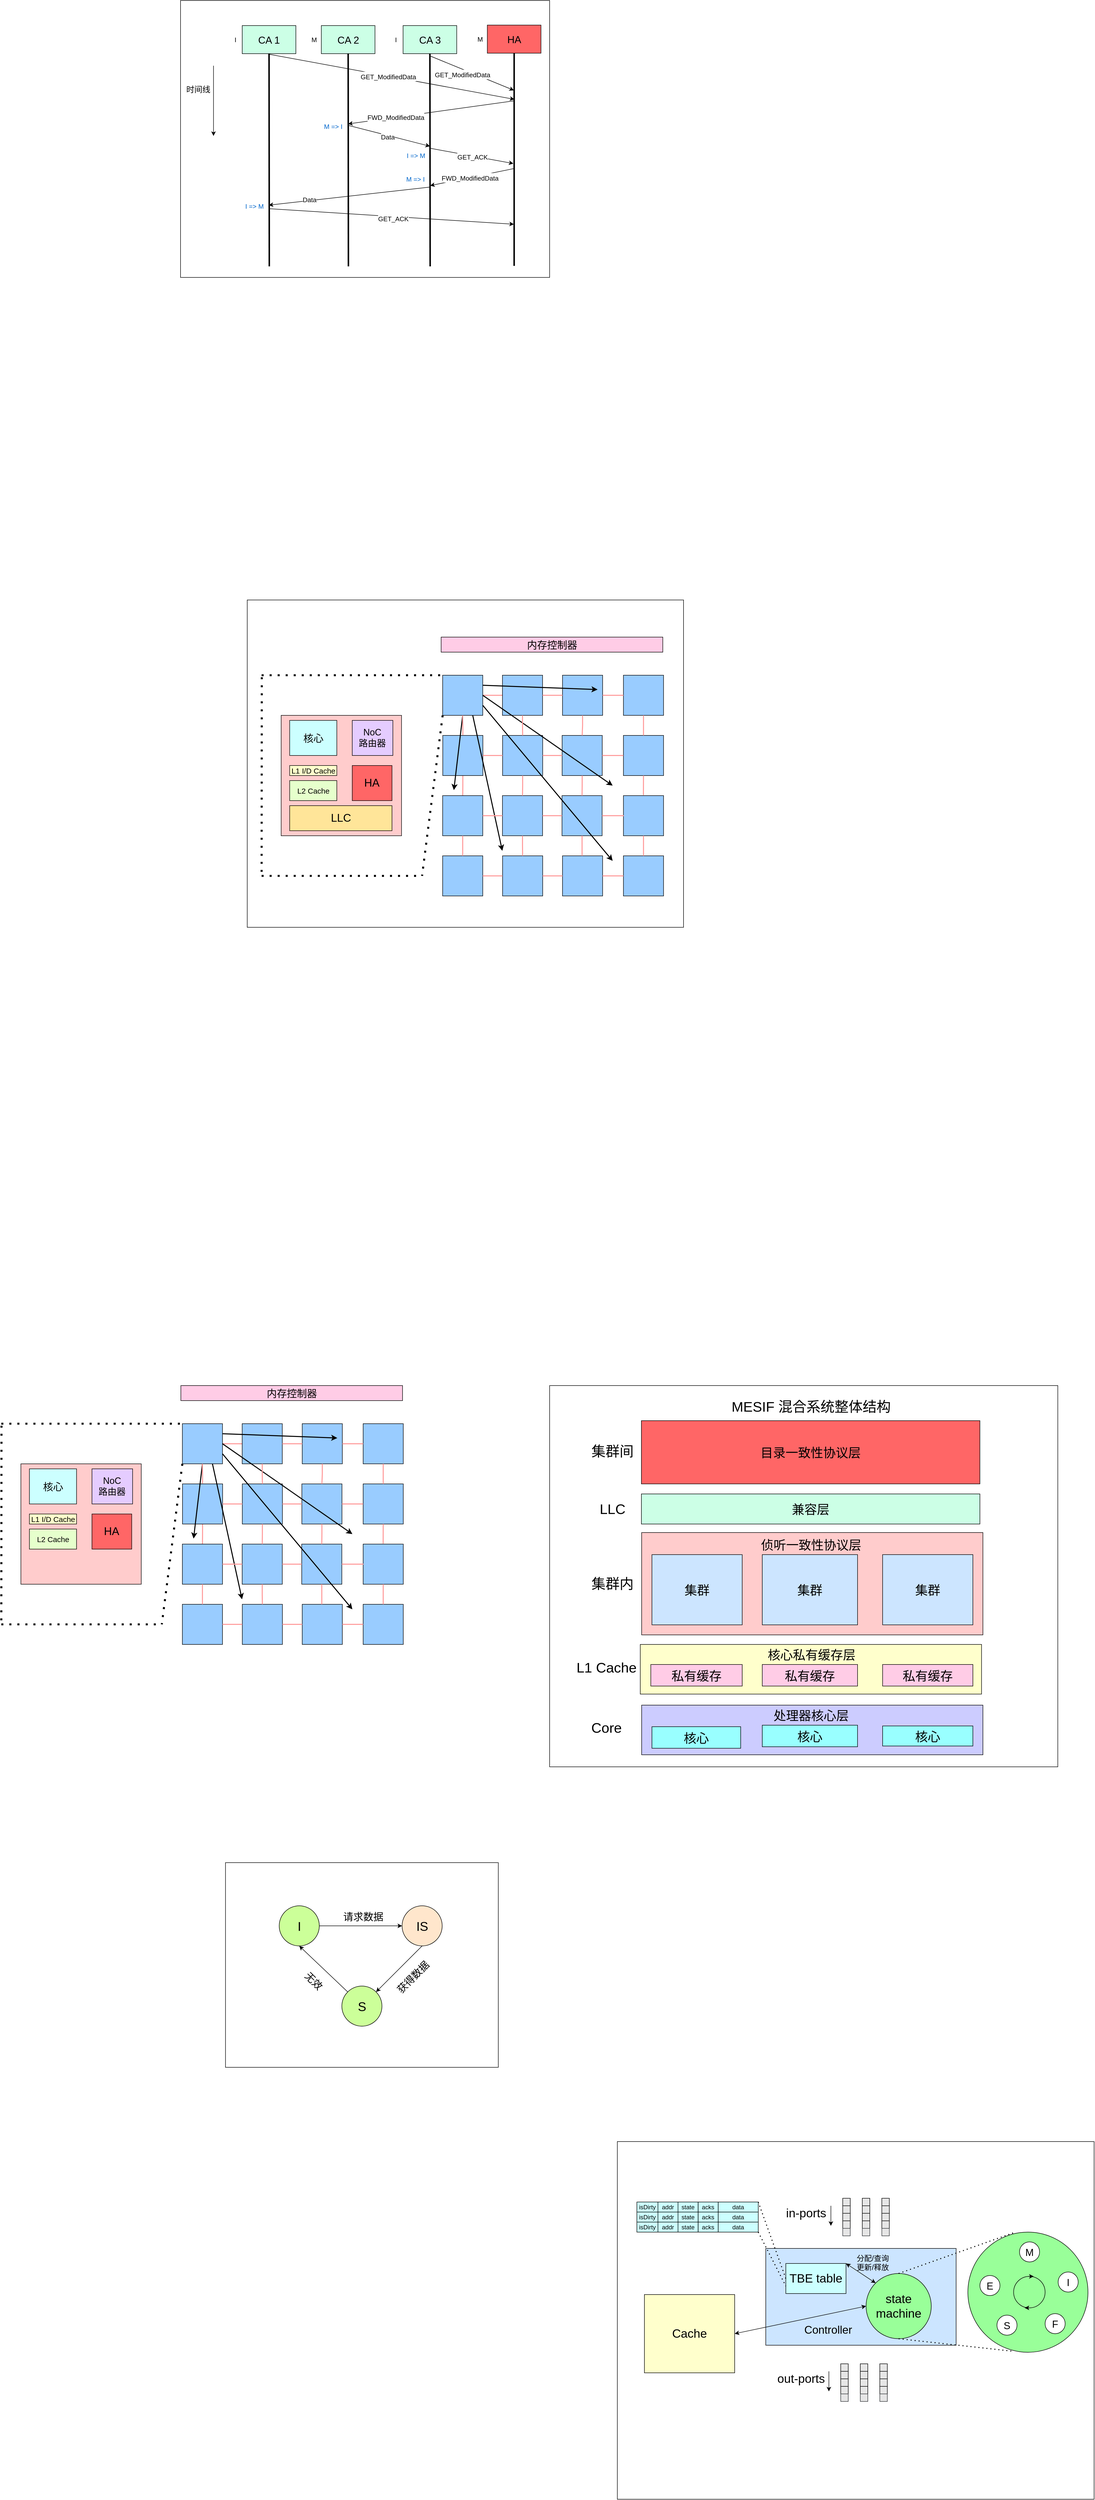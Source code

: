 <mxfile version="21.0.6" type="github">
  <diagram name="第 1 页" id="1rEfDb2yiEY_MHK7PYJG">
    <mxGraphModel dx="1685" dy="782" grid="0" gridSize="10" guides="1" tooltips="1" connect="1" arrows="1" fold="1" page="0" pageScale="1" pageWidth="827" pageHeight="1169" math="0" shadow="0">
      <root>
        <mxCell id="0" />
        <mxCell id="1" parent="0" />
        <mxCell id="KPo1hF3Pp7Ah8lo9h1-q-59" value="" style="rounded=0;whiteSpace=wrap;html=1;sketch=0;fillStyle=auto;strokeWidth=1;fontSize=20;aspect=fixed;fillColor=#FFFFFF;" vertex="1" parent="1">
          <mxGeometry x="936" y="3043" width="1013.32" height="760" as="geometry" />
        </mxCell>
        <mxCell id="KPo1hF3Pp7Ah8lo9h1-q-149" value="" style="rounded=0;whiteSpace=wrap;html=1;labelBackgroundColor=none;strokeColor=default;fontSize=13;fillColor=#CCCCFF;" vertex="1" parent="1">
          <mxGeometry x="1119.5" y="3680" width="680.5" height="99" as="geometry" />
        </mxCell>
        <mxCell id="KPo1hF3Pp7Ah8lo9h1-q-147" value="" style="rounded=0;whiteSpace=wrap;html=1;labelBackgroundColor=none;strokeColor=default;fontSize=13;fillColor=#FFFFCC;" vertex="1" parent="1">
          <mxGeometry x="1116.75" y="3559" width="680.5" height="99" as="geometry" />
        </mxCell>
        <mxCell id="KPo1hF3Pp7Ah8lo9h1-q-144" value="" style="rounded=0;whiteSpace=wrap;html=1;labelBackgroundColor=none;strokeColor=default;fontSize=13;fillColor=#FFCCCC;" vertex="1" parent="1">
          <mxGeometry x="1119.5" y="3336" width="680.5" height="204" as="geometry" />
        </mxCell>
        <mxCell id="KPo1hF3Pp7Ah8lo9h1-q-143" value="" style="rounded=0;whiteSpace=wrap;html=1;sketch=0;fillStyle=auto;strokeWidth=1;fontSize=20;aspect=fixed;fillColor=#FFFFFF;" vertex="1" parent="1">
          <mxGeometry x="289.66" y="3994" width="543.99" height="408" as="geometry" />
        </mxCell>
        <mxCell id="KGkpmuMd2QOw67kdI5tv-34" value="" style="rounded=0;whiteSpace=wrap;html=1;sketch=0;fillStyle=auto;strokeWidth=1;fontSize=20;aspect=fixed;fillColor=default;" parent="1" vertex="1">
          <mxGeometry x="200" y="282" width="736" height="552" as="geometry" />
        </mxCell>
        <mxCell id="KGkpmuMd2QOw67kdI5tv-1" value="CA 1" style="rounded=0;whiteSpace=wrap;html=1;sketch=0;fillStyle=auto;strokeWidth=1;fontSize=20;fillColor=#CCFFE6;" parent="1" vertex="1">
          <mxGeometry x="323" y="332" width="107" height="56" as="geometry" />
        </mxCell>
        <mxCell id="KGkpmuMd2QOw67kdI5tv-2" value="CA 2" style="rounded=0;whiteSpace=wrap;html=1;sketch=0;fillStyle=auto;strokeWidth=1;fontSize=20;fillColor=#CCFFE6;" parent="1" vertex="1">
          <mxGeometry x="480.75" y="332" width="107" height="56" as="geometry" />
        </mxCell>
        <mxCell id="KGkpmuMd2QOw67kdI5tv-3" value="CA 3" style="rounded=0;whiteSpace=wrap;html=1;sketch=0;fillStyle=auto;strokeWidth=1;fontSize=20;fillColor=#CCFFE6;" parent="1" vertex="1">
          <mxGeometry x="643.75" y="332" width="107" height="56" as="geometry" />
        </mxCell>
        <mxCell id="KGkpmuMd2QOw67kdI5tv-4" value="" style="endArrow=none;html=1;rounded=0;fontSize=18;strokeWidth=3;exitX=0.5;exitY=1;exitDx=0;exitDy=0;" parent="1" source="KGkpmuMd2QOw67kdI5tv-1" edge="1">
          <mxGeometry width="50" height="50" relative="1" as="geometry">
            <mxPoint x="312" y="542" as="sourcePoint" />
            <mxPoint x="377" y="812" as="targetPoint" />
          </mxGeometry>
        </mxCell>
        <mxCell id="KGkpmuMd2QOw67kdI5tv-5" value="" style="endArrow=none;html=1;rounded=0;fontSize=18;strokeWidth=3;exitX=0.5;exitY=1;exitDx=0;exitDy=0;" parent="1" source="KGkpmuMd2QOw67kdI5tv-2" edge="1">
          <mxGeometry width="50" height="50" relative="1" as="geometry">
            <mxPoint x="546.5" y="402" as="sourcePoint" />
            <mxPoint x="534.75" y="812" as="targetPoint" />
          </mxGeometry>
        </mxCell>
        <mxCell id="KGkpmuMd2QOw67kdI5tv-6" value="" style="endArrow=none;html=1;rounded=0;fontSize=18;strokeWidth=3;exitX=0.5;exitY=1;exitDx=0;exitDy=0;" parent="1" source="KGkpmuMd2QOw67kdI5tv-3" edge="1">
          <mxGeometry width="50" height="50" relative="1" as="geometry">
            <mxPoint x="711.75" y="702" as="sourcePoint" />
            <mxPoint x="697.75" y="812" as="targetPoint" />
          </mxGeometry>
        </mxCell>
        <mxCell id="KGkpmuMd2QOw67kdI5tv-7" value="" style="endArrow=classic;html=1;rounded=0;fontSize=16;" parent="1" edge="1">
          <mxGeometry width="50" height="50" relative="1" as="geometry">
            <mxPoint x="265.75" y="412" as="sourcePoint" />
            <mxPoint x="265.75" y="552" as="targetPoint" />
          </mxGeometry>
        </mxCell>
        <mxCell id="KGkpmuMd2QOw67kdI5tv-8" value="I" style="text;html=1;align=center;verticalAlign=middle;resizable=0;points=[];autosize=1;strokeColor=none;fillColor=none;fontSize=13;" parent="1" vertex="1">
          <mxGeometry x="294" y="345" width="30" height="30" as="geometry" />
        </mxCell>
        <mxCell id="KGkpmuMd2QOw67kdI5tv-9" value="M" style="text;html=1;align=center;verticalAlign=middle;resizable=0;points=[];autosize=1;strokeColor=none;fillColor=none;fontSize=13;" parent="1" vertex="1">
          <mxGeometry x="451.75" y="346" width="29" height="28" as="geometry" />
        </mxCell>
        <mxCell id="KGkpmuMd2QOw67kdI5tv-10" value="I" style="text;html=1;align=center;verticalAlign=middle;resizable=0;points=[];autosize=1;strokeColor=none;fillColor=none;fontSize=13;" parent="1" vertex="1">
          <mxGeometry x="613.75" y="345" width="30" height="30" as="geometry" />
        </mxCell>
        <mxCell id="KGkpmuMd2QOw67kdI5tv-11" value="&lt;span style=&quot;font-size: 13px;&quot;&gt;&lt;font color=&quot;#0066cc&quot;&gt;M =&amp;gt; I&lt;/font&gt;&lt;br&gt;&lt;/span&gt;" style="text;html=1;align=center;verticalAlign=middle;resizable=0;points=[];autosize=1;strokeColor=none;fillColor=none;fontSize=16;labelBackgroundColor=default;" parent="1" vertex="1">
          <mxGeometry x="476.75" y="516" width="55" height="31" as="geometry" />
        </mxCell>
        <mxCell id="KGkpmuMd2QOw67kdI5tv-12" value="" style="endArrow=classic;html=1;rounded=0;fontSize=13;entryX=1.011;entryY=-0.048;entryDx=0;entryDy=0;entryPerimeter=0;" parent="1" target="KGkpmuMd2QOw67kdI5tv-13" edge="1">
          <mxGeometry width="50" height="50" relative="1" as="geometry">
            <mxPoint x="534.75" y="531" as="sourcePoint" />
            <mxPoint x="699.75" y="575" as="targetPoint" />
          </mxGeometry>
        </mxCell>
        <mxCell id="KGkpmuMd2QOw67kdI5tv-13" value="&lt;span style=&quot;font-size: 13px;&quot;&gt;&lt;font color=&quot;#0066cc&quot;&gt;I =&amp;gt; M&lt;/font&gt;&lt;br&gt;&lt;/span&gt;" style="text;html=1;align=center;verticalAlign=middle;resizable=0;points=[];autosize=1;strokeColor=none;fillColor=none;fontSize=16;labelBackgroundColor=default;" parent="1" vertex="1">
          <mxGeometry x="641.75" y="574" width="55" height="31" as="geometry" />
        </mxCell>
        <mxCell id="KGkpmuMd2QOw67kdI5tv-14" value="" style="endArrow=classic;html=1;rounded=0;fontSize=13;" parent="1" edge="1">
          <mxGeometry width="50" height="50" relative="1" as="geometry">
            <mxPoint x="698.75" y="393" as="sourcePoint" />
            <mxPoint x="864.75" y="461" as="targetPoint" />
          </mxGeometry>
        </mxCell>
        <mxCell id="KGkpmuMd2QOw67kdI5tv-15" value="&lt;span style=&quot;font-size: 13px;&quot;&gt;GET_ModifiedData&lt;br&gt;&lt;/span&gt;" style="text;html=1;align=center;verticalAlign=middle;resizable=0;points=[];autosize=1;strokeColor=none;fillColor=none;fontSize=16;labelBackgroundColor=default;" parent="1" vertex="1">
          <mxGeometry x="697.75" y="413" width="129" height="31" as="geometry" />
        </mxCell>
        <mxCell id="KGkpmuMd2QOw67kdI5tv-16" value="&lt;span style=&quot;font-size: 13px;&quot;&gt;Data&lt;br&gt;&lt;/span&gt;" style="text;html=1;align=center;verticalAlign=middle;resizable=0;points=[];autosize=1;strokeColor=none;fillColor=none;fontSize=16;labelBackgroundColor=default;" parent="1" vertex="1">
          <mxGeometry x="590.75" y="537" width="45" height="31" as="geometry" />
        </mxCell>
        <mxCell id="KGkpmuMd2QOw67kdI5tv-17" value="" style="endArrow=classic;html=1;rounded=0;fontSize=13;" parent="1" edge="1">
          <mxGeometry width="50" height="50" relative="1" as="geometry">
            <mxPoint x="375.75" y="389" as="sourcePoint" />
            <mxPoint x="865.75" y="479" as="targetPoint" />
          </mxGeometry>
        </mxCell>
        <mxCell id="KGkpmuMd2QOw67kdI5tv-18" value="&lt;span style=&quot;font-size: 13px;&quot;&gt;GET_ModifiedData&lt;br&gt;&lt;/span&gt;" style="text;html=1;align=center;verticalAlign=middle;resizable=0;points=[];autosize=1;strokeColor=none;fillColor=none;fontSize=16;labelBackgroundColor=default;" parent="1" vertex="1">
          <mxGeometry x="549.75" y="417" width="129" height="31" as="geometry" />
        </mxCell>
        <mxCell id="KGkpmuMd2QOw67kdI5tv-19" value="HA" style="rounded=0;whiteSpace=wrap;html=1;sketch=0;fillStyle=auto;strokeWidth=1;fontSize=20;fillColor=#FF6666;" parent="1" vertex="1">
          <mxGeometry x="811.75" y="331" width="107" height="56" as="geometry" />
        </mxCell>
        <mxCell id="KGkpmuMd2QOw67kdI5tv-20" value="" style="endArrow=none;html=1;rounded=0;fontSize=18;strokeWidth=3;exitX=0.5;exitY=1;exitDx=0;exitDy=0;" parent="1" source="KGkpmuMd2QOw67kdI5tv-19" edge="1">
          <mxGeometry width="50" height="50" relative="1" as="geometry">
            <mxPoint x="788.25" y="631" as="sourcePoint" />
            <mxPoint x="865.25" y="811" as="targetPoint" />
          </mxGeometry>
        </mxCell>
        <mxCell id="KGkpmuMd2QOw67kdI5tv-21" value="M" style="text;html=1;align=center;verticalAlign=middle;resizable=0;points=[];autosize=1;strokeColor=none;fillColor=none;fontSize=13;" parent="1" vertex="1">
          <mxGeometry x="781.75" y="344" width="30" height="30" as="geometry" />
        </mxCell>
        <mxCell id="KGkpmuMd2QOw67kdI5tv-22" value="" style="endArrow=classic;html=1;rounded=0;fontSize=13;exitX=1.04;exitY=0.089;exitDx=0;exitDy=0;exitPerimeter=0;" parent="1" source="KGkpmuMd2QOw67kdI5tv-13" edge="1">
          <mxGeometry width="50" height="50" relative="1" as="geometry">
            <mxPoint x="739.75" y="502" as="sourcePoint" />
            <mxPoint x="863.75" y="607" as="targetPoint" />
          </mxGeometry>
        </mxCell>
        <mxCell id="KGkpmuMd2QOw67kdI5tv-23" value="" style="endArrow=classic;html=1;rounded=0;fontSize=13;entryX=1.044;entryY=0.389;entryDx=0;entryDy=0;entryPerimeter=0;" parent="1" target="KGkpmuMd2QOw67kdI5tv-11" edge="1">
          <mxGeometry width="50" height="50" relative="1" as="geometry">
            <mxPoint x="864.75" y="482" as="sourcePoint" />
            <mxPoint x="928.75" y="564" as="targetPoint" />
          </mxGeometry>
        </mxCell>
        <mxCell id="KGkpmuMd2QOw67kdI5tv-24" value="&lt;span style=&quot;font-size: 13px;&quot;&gt;GET_ACK&lt;br&gt;&lt;/span&gt;" style="text;html=1;align=center;verticalAlign=middle;resizable=0;points=[];autosize=1;strokeColor=none;fillColor=none;fontSize=16;labelBackgroundColor=default;" parent="1" vertex="1">
          <mxGeometry x="742.75" y="577" width="79" height="31" as="geometry" />
        </mxCell>
        <mxCell id="KGkpmuMd2QOw67kdI5tv-25" value="&lt;span style=&quot;font-size: 13px;&quot;&gt;FWD_ModifiedData&lt;br&gt;&lt;/span&gt;" style="text;html=1;align=center;verticalAlign=middle;resizable=0;points=[];autosize=1;strokeColor=none;fillColor=none;fontSize=16;labelBackgroundColor=default;" parent="1" vertex="1">
          <mxGeometry x="563.75" y="498" width="131" height="31" as="geometry" />
        </mxCell>
        <mxCell id="KGkpmuMd2QOw67kdI5tv-26" value="" style="endArrow=classic;html=1;rounded=0;fontSize=13;" parent="1" edge="1">
          <mxGeometry width="50" height="50" relative="1" as="geometry">
            <mxPoint x="864.75" y="617" as="sourcePoint" />
            <mxPoint x="697.75" y="651" as="targetPoint" />
          </mxGeometry>
        </mxCell>
        <mxCell id="KGkpmuMd2QOw67kdI5tv-27" value="&lt;span style=&quot;font-size: 13px;&quot;&gt;FWD_ModifiedData&lt;br&gt;&lt;/span&gt;" style="text;html=1;align=center;verticalAlign=middle;resizable=0;points=[];autosize=1;strokeColor=none;fillColor=none;fontSize=16;labelBackgroundColor=default;" parent="1" vertex="1">
          <mxGeometry x="711.75" y="619" width="131" height="31" as="geometry" />
        </mxCell>
        <mxCell id="KGkpmuMd2QOw67kdI5tv-28" value="" style="endArrow=classic;html=1;rounded=0;fontSize=13;" parent="1" edge="1">
          <mxGeometry width="50" height="50" relative="1" as="geometry">
            <mxPoint x="696.75" y="654" as="sourcePoint" />
            <mxPoint x="375.75" y="690" as="targetPoint" />
          </mxGeometry>
        </mxCell>
        <mxCell id="KGkpmuMd2QOw67kdI5tv-29" value="&lt;span style=&quot;font-size: 13px;&quot;&gt;Data&lt;br&gt;&lt;/span&gt;" style="text;html=1;align=center;verticalAlign=middle;resizable=0;points=[];autosize=1;strokeColor=none;fillColor=none;fontSize=16;labelBackgroundColor=default;" parent="1" vertex="1">
          <mxGeometry x="434.75" y="662" width="45" height="31" as="geometry" />
        </mxCell>
        <mxCell id="KGkpmuMd2QOw67kdI5tv-30" value="&lt;span style=&quot;font-size: 13px;&quot;&gt;&lt;font color=&quot;#0066cc&quot;&gt;M =&amp;gt; I&lt;/font&gt;&lt;br&gt;&lt;/span&gt;" style="text;html=1;align=center;verticalAlign=middle;resizable=0;points=[];autosize=1;strokeColor=none;fillColor=none;fontSize=16;labelBackgroundColor=default;" parent="1" vertex="1">
          <mxGeometry x="640.75" y="621" width="55" height="31" as="geometry" />
        </mxCell>
        <mxCell id="KGkpmuMd2QOw67kdI5tv-31" value="&lt;span style=&quot;font-size: 13px;&quot;&gt;&lt;font color=&quot;#0066cc&quot;&gt;I =&amp;gt; M&lt;/font&gt;&lt;br&gt;&lt;/span&gt;" style="text;html=1;align=center;verticalAlign=middle;resizable=0;points=[];autosize=1;strokeColor=none;fillColor=none;fontSize=16;labelBackgroundColor=default;" parent="1" vertex="1">
          <mxGeometry x="319.75" y="675" width="55" height="31" as="geometry" />
        </mxCell>
        <mxCell id="KGkpmuMd2QOw67kdI5tv-32" value="" style="endArrow=classic;html=1;rounded=0;fontSize=13;" parent="1" edge="1">
          <mxGeometry width="50" height="50" relative="1" as="geometry">
            <mxPoint x="376.75" y="697" as="sourcePoint" />
            <mxPoint x="864.75" y="728" as="targetPoint" />
          </mxGeometry>
        </mxCell>
        <mxCell id="KGkpmuMd2QOw67kdI5tv-33" value="&lt;span style=&quot;font-size: 13px;&quot;&gt;GET_ACK&lt;br&gt;&lt;/span&gt;" style="text;html=1;align=center;verticalAlign=middle;resizable=0;points=[];autosize=1;strokeColor=none;fillColor=none;fontSize=16;labelBackgroundColor=default;" parent="1" vertex="1">
          <mxGeometry x="584.75" y="700" width="79" height="31" as="geometry" />
        </mxCell>
        <mxCell id="KGkpmuMd2QOw67kdI5tv-35" value="时间线" style="text;html=1;align=center;verticalAlign=middle;resizable=0;points=[];autosize=1;strokeColor=none;fillColor=none;fontSize=16;" parent="1" vertex="1">
          <mxGeometry x="200" y="444" width="70" height="30" as="geometry" />
        </mxCell>
        <mxCell id="KPo1hF3Pp7Ah8lo9h1-q-1" value="" style="rounded=0;whiteSpace=wrap;html=1;sketch=0;fillStyle=auto;strokeWidth=1;fontSize=20;aspect=fixed;" vertex="1" parent="1">
          <mxGeometry x="333" y="1477" width="869.99" height="652.5" as="geometry" />
        </mxCell>
        <mxCell id="KPo1hF3Pp7Ah8lo9h1-q-35" style="edgeStyle=orthogonalEdgeStyle;rounded=0;orthogonalLoop=1;jettySize=auto;html=1;exitX=1;exitY=0.5;exitDx=0;exitDy=0;endArrow=none;endFill=0;strokeColor=#FF9999;strokeWidth=2;" edge="1" parent="1" source="KPo1hF3Pp7Ah8lo9h1-q-2" target="KPo1hF3Pp7Ah8lo9h1-q-3">
          <mxGeometry relative="1" as="geometry" />
        </mxCell>
        <mxCell id="KPo1hF3Pp7Ah8lo9h1-q-2" value="" style="whiteSpace=wrap;html=1;aspect=fixed;labelBackgroundColor=default;strokeColor=default;fontSize=13;fillColor=#99CCFF;" vertex="1" parent="1">
          <mxGeometry x="722.66" y="1627" width="80" height="80" as="geometry" />
        </mxCell>
        <mxCell id="KPo1hF3Pp7Ah8lo9h1-q-3" value="" style="whiteSpace=wrap;html=1;aspect=fixed;labelBackgroundColor=default;strokeColor=default;fontSize=13;fillColor=#99CCFF;" vertex="1" parent="1">
          <mxGeometry x="841.91" y="1627" width="80" height="80" as="geometry" />
        </mxCell>
        <mxCell id="KPo1hF3Pp7Ah8lo9h1-q-4" value="" style="whiteSpace=wrap;html=1;aspect=fixed;labelBackgroundColor=default;strokeColor=default;fontSize=13;fillColor=#99CCFF;" vertex="1" parent="1">
          <mxGeometry x="961.66" y="1627" width="80" height="80" as="geometry" />
        </mxCell>
        <mxCell id="KPo1hF3Pp7Ah8lo9h1-q-36" style="edgeStyle=orthogonalEdgeStyle;rounded=0;orthogonalLoop=1;jettySize=auto;html=1;exitX=0.5;exitY=1;exitDx=0;exitDy=0;strokeWidth=2;endArrow=none;endFill=0;strokeColor=#FF9999;" edge="1" parent="1" source="KPo1hF3Pp7Ah8lo9h1-q-5" target="KPo1hF3Pp7Ah8lo9h1-q-8">
          <mxGeometry relative="1" as="geometry" />
        </mxCell>
        <mxCell id="KPo1hF3Pp7Ah8lo9h1-q-5" value="" style="whiteSpace=wrap;html=1;aspect=fixed;labelBackgroundColor=default;strokeColor=default;fontSize=13;fillColor=#99CCFF;" vertex="1" parent="1">
          <mxGeometry x="722.91" y="1747" width="80" height="80" as="geometry" />
        </mxCell>
        <mxCell id="KPo1hF3Pp7Ah8lo9h1-q-6" value="" style="whiteSpace=wrap;html=1;aspect=fixed;labelBackgroundColor=default;strokeColor=default;fontSize=13;fillColor=#99CCFF;" vertex="1" parent="1">
          <mxGeometry x="842.16" y="1747" width="80" height="80" as="geometry" />
        </mxCell>
        <mxCell id="KPo1hF3Pp7Ah8lo9h1-q-7" value="" style="whiteSpace=wrap;html=1;aspect=fixed;labelBackgroundColor=default;strokeColor=default;fontSize=13;fillColor=#99CCFF;" vertex="1" parent="1">
          <mxGeometry x="960.91" y="1747" width="80" height="80" as="geometry" />
        </mxCell>
        <mxCell id="KPo1hF3Pp7Ah8lo9h1-q-8" value="" style="whiteSpace=wrap;html=1;aspect=fixed;labelBackgroundColor=default;strokeColor=default;fontSize=13;fillColor=#99CCFF;" vertex="1" parent="1">
          <mxGeometry x="722.66" y="1867" width="80" height="80" as="geometry" />
        </mxCell>
        <mxCell id="KPo1hF3Pp7Ah8lo9h1-q-9" value="" style="whiteSpace=wrap;html=1;aspect=fixed;labelBackgroundColor=default;strokeColor=default;fontSize=13;fillColor=#99CCFF;" vertex="1" parent="1">
          <mxGeometry x="841.91" y="1867" width="80" height="80" as="geometry" />
        </mxCell>
        <mxCell id="KPo1hF3Pp7Ah8lo9h1-q-10" value="" style="whiteSpace=wrap;html=1;aspect=fixed;labelBackgroundColor=default;strokeColor=default;fontSize=13;fillColor=#99CCFF;" vertex="1" parent="1">
          <mxGeometry x="960.66" y="1867" width="80" height="80" as="geometry" />
        </mxCell>
        <mxCell id="KPo1hF3Pp7Ah8lo9h1-q-11" value="&lt;font style=&quot;font-size: 20px;&quot;&gt;内存控制器&lt;/font&gt;" style="rounded=0;whiteSpace=wrap;html=1;labelBackgroundColor=none;strokeColor=default;fontSize=13;fillColor=#FFCCE6;" vertex="1" parent="1">
          <mxGeometry x="719.66" y="1551" width="442" height="30" as="geometry" />
        </mxCell>
        <mxCell id="KPo1hF3Pp7Ah8lo9h1-q-12" value="" style="whiteSpace=wrap;html=1;aspect=fixed;labelBackgroundColor=default;strokeColor=default;fontSize=13;fillColor=#99CCFF;" vertex="1" parent="1">
          <mxGeometry x="1083.16" y="1627" width="80" height="80" as="geometry" />
        </mxCell>
        <mxCell id="KPo1hF3Pp7Ah8lo9h1-q-13" value="" style="whiteSpace=wrap;html=1;aspect=fixed;labelBackgroundColor=default;strokeColor=default;fontSize=13;fillColor=#99CCFF;" vertex="1" parent="1">
          <mxGeometry x="1083.16" y="1747" width="80" height="80" as="geometry" />
        </mxCell>
        <mxCell id="KPo1hF3Pp7Ah8lo9h1-q-14" value="" style="whiteSpace=wrap;html=1;aspect=fixed;labelBackgroundColor=default;strokeColor=default;fontSize=13;fillColor=#99CCFF;" vertex="1" parent="1">
          <mxGeometry x="1083.16" y="1867" width="80" height="80" as="geometry" />
        </mxCell>
        <mxCell id="KPo1hF3Pp7Ah8lo9h1-q-15" value="" style="whiteSpace=wrap;html=1;aspect=fixed;labelBackgroundColor=default;strokeColor=default;fontSize=13;fillColor=#99CCFF;" vertex="1" parent="1">
          <mxGeometry x="722.66" y="1987" width="80" height="80" as="geometry" />
        </mxCell>
        <mxCell id="KPo1hF3Pp7Ah8lo9h1-q-16" value="" style="whiteSpace=wrap;html=1;aspect=fixed;labelBackgroundColor=default;strokeColor=default;fontSize=13;fillColor=#99CCFF;" vertex="1" parent="1">
          <mxGeometry x="842.16" y="1987" width="80" height="80" as="geometry" />
        </mxCell>
        <mxCell id="KPo1hF3Pp7Ah8lo9h1-q-17" value="" style="whiteSpace=wrap;html=1;aspect=fixed;labelBackgroundColor=default;strokeColor=default;fontSize=13;fillColor=#99CCFF;" vertex="1" parent="1">
          <mxGeometry x="961.66" y="1987" width="80" height="80" as="geometry" />
        </mxCell>
        <mxCell id="KPo1hF3Pp7Ah8lo9h1-q-18" value="" style="whiteSpace=wrap;html=1;aspect=fixed;labelBackgroundColor=default;strokeColor=default;fontSize=13;fillColor=#99CCFF;" vertex="1" parent="1">
          <mxGeometry x="1083.16" y="1987" width="80" height="80" as="geometry" />
        </mxCell>
        <mxCell id="KPo1hF3Pp7Ah8lo9h1-q-19" value="" style="whiteSpace=wrap;html=1;aspect=fixed;labelBackgroundColor=default;strokeColor=default;fontSize=13;fillColor=#FFCCCC;" vertex="1" parent="1">
          <mxGeometry x="400.66" y="1707" width="240" height="240" as="geometry" />
        </mxCell>
        <mxCell id="KPo1hF3Pp7Ah8lo9h1-q-20" value="&lt;font style=&quot;font-size: 15px;&quot;&gt;L1 I/D Cache&lt;/font&gt;" style="rounded=0;whiteSpace=wrap;html=1;labelBackgroundColor=none;strokeColor=default;fontSize=13;fillColor=#FFFFCC;" vertex="1" parent="1">
          <mxGeometry x="417.66" y="1807" width="94" height="20" as="geometry" />
        </mxCell>
        <mxCell id="KPo1hF3Pp7Ah8lo9h1-q-21" value="&lt;font style=&quot;font-size: 18px;&quot;&gt;NoC&lt;br&gt;路由器&lt;/font&gt;" style="rounded=0;whiteSpace=wrap;html=1;labelBackgroundColor=none;strokeColor=default;fontSize=13;fillColor=#E5CCFF;" vertex="1" parent="1">
          <mxGeometry x="542.41" y="1717" width="81" height="70" as="geometry" />
        </mxCell>
        <mxCell id="KPo1hF3Pp7Ah8lo9h1-q-22" value="&lt;font style=&quot;font-size: 20px;&quot;&gt;核心&lt;/font&gt;" style="rounded=0;whiteSpace=wrap;html=1;labelBackgroundColor=none;strokeColor=default;fontSize=13;fillColor=#CCFFFF;" vertex="1" parent="1">
          <mxGeometry x="417.66" y="1717" width="94" height="70" as="geometry" />
        </mxCell>
        <mxCell id="KPo1hF3Pp7Ah8lo9h1-q-23" value="&lt;font style=&quot;font-size: 15px;&quot;&gt;L2 Cache&lt;/font&gt;" style="rounded=0;whiteSpace=wrap;html=1;labelBackgroundColor=none;strokeColor=default;fontSize=13;fillColor=#E6FFCC;" vertex="1" parent="1">
          <mxGeometry x="417.66" y="1837" width="94" height="40" as="geometry" />
        </mxCell>
        <mxCell id="KPo1hF3Pp7Ah8lo9h1-q-24" value="&lt;font style=&quot;font-size: 22px;&quot;&gt;LLC&lt;/font&gt;" style="rounded=0;whiteSpace=wrap;html=1;labelBackgroundColor=none;strokeColor=default;fontSize=13;fillColor=#FFE599;" vertex="1" parent="1">
          <mxGeometry x="417.66" y="1887" width="204" height="50" as="geometry" />
        </mxCell>
        <mxCell id="KPo1hF3Pp7Ah8lo9h1-q-25" value="&lt;font style=&quot;font-size: 22px;&quot;&gt;HA&lt;/font&gt;" style="rounded=0;whiteSpace=wrap;html=1;labelBackgroundColor=none;strokeColor=default;fontSize=13;fillColor=#FF6666;" vertex="1" parent="1">
          <mxGeometry x="542.41" y="1807" width="79.25" height="70" as="geometry" />
        </mxCell>
        <mxCell id="KPo1hF3Pp7Ah8lo9h1-q-26" style="edgeStyle=none;rounded=0;orthogonalLoop=1;jettySize=auto;html=1;exitX=0.5;exitY=1;exitDx=0;exitDy=0;fontSize=13;endArrow=classic;endFill=1;strokeWidth=2;" edge="1" parent="1" source="KPo1hF3Pp7Ah8lo9h1-q-2">
          <mxGeometry relative="1" as="geometry">
            <mxPoint x="745" y="1856" as="targetPoint" />
          </mxGeometry>
        </mxCell>
        <mxCell id="KPo1hF3Pp7Ah8lo9h1-q-27" style="edgeStyle=none;rounded=0;orthogonalLoop=1;jettySize=auto;html=1;exitX=1;exitY=0.75;exitDx=0;exitDy=0;fontSize=13;endArrow=classic;endFill=1;strokeWidth=2;" edge="1" parent="1" source="KPo1hF3Pp7Ah8lo9h1-q-2">
          <mxGeometry relative="1" as="geometry">
            <mxPoint x="1061.66" y="1997" as="targetPoint" />
          </mxGeometry>
        </mxCell>
        <mxCell id="KPo1hF3Pp7Ah8lo9h1-q-28" style="edgeStyle=none;rounded=0;orthogonalLoop=1;jettySize=auto;html=1;exitX=1;exitY=0.5;exitDx=0;exitDy=0;fontSize=13;endArrow=classic;endFill=1;strokeWidth=2;" edge="1" parent="1" source="KPo1hF3Pp7Ah8lo9h1-q-2">
          <mxGeometry relative="1" as="geometry">
            <mxPoint x="1061.66" y="1847" as="targetPoint" />
          </mxGeometry>
        </mxCell>
        <mxCell id="KPo1hF3Pp7Ah8lo9h1-q-29" style="edgeStyle=none;rounded=0;orthogonalLoop=1;jettySize=auto;html=1;exitX=1;exitY=0.25;exitDx=0;exitDy=0;fontSize=13;endArrow=classic;endFill=1;strokeWidth=2;" edge="1" parent="1" source="KPo1hF3Pp7Ah8lo9h1-q-2">
          <mxGeometry relative="1" as="geometry">
            <mxPoint x="1031.66" y="1655.513" as="targetPoint" />
          </mxGeometry>
        </mxCell>
        <mxCell id="KPo1hF3Pp7Ah8lo9h1-q-30" style="edgeStyle=none;rounded=0;orthogonalLoop=1;jettySize=auto;html=1;exitX=0.75;exitY=1;exitDx=0;exitDy=0;fontSize=13;endArrow=classic;endFill=1;strokeWidth=2;" edge="1" parent="1" source="KPo1hF3Pp7Ah8lo9h1-q-2">
          <mxGeometry relative="1" as="geometry">
            <mxPoint x="841.66" y="1977" as="targetPoint" />
          </mxGeometry>
        </mxCell>
        <mxCell id="KPo1hF3Pp7Ah8lo9h1-q-31" value="" style="endArrow=none;dashed=1;html=1;dashPattern=1 3;strokeWidth=4;rounded=0;strokeColor=default;fontSize=15;endSize=6;elbow=vertical;entryX=0;entryY=0;entryDx=0;entryDy=0;" edge="1" parent="1" target="KPo1hF3Pp7Ah8lo9h1-q-2">
          <mxGeometry width="50" height="50" relative="1" as="geometry">
            <mxPoint x="361.66" y="1627" as="sourcePoint" />
            <mxPoint x="671.66" y="1627" as="targetPoint" />
          </mxGeometry>
        </mxCell>
        <mxCell id="KPo1hF3Pp7Ah8lo9h1-q-32" value="" style="endArrow=none;dashed=1;html=1;dashPattern=1 3;strokeWidth=4;rounded=0;strokeColor=default;fontSize=15;endSize=6;elbow=vertical;" edge="1" parent="1">
          <mxGeometry width="50" height="50" relative="1" as="geometry">
            <mxPoint x="362" y="1631" as="sourcePoint" />
            <mxPoint x="361.66" y="2027" as="targetPoint" />
          </mxGeometry>
        </mxCell>
        <mxCell id="KPo1hF3Pp7Ah8lo9h1-q-33" value="" style="endArrow=none;dashed=1;html=1;dashPattern=1 3;strokeWidth=4;rounded=0;strokeColor=default;fontSize=15;endSize=6;elbow=vertical;" edge="1" parent="1">
          <mxGeometry width="50" height="50" relative="1" as="geometry">
            <mxPoint x="361.66" y="2027" as="sourcePoint" />
            <mxPoint x="681.66" y="2027" as="targetPoint" />
          </mxGeometry>
        </mxCell>
        <mxCell id="KPo1hF3Pp7Ah8lo9h1-q-34" value="" style="endArrow=none;dashed=1;html=1;dashPattern=1 3;strokeWidth=4;rounded=0;strokeColor=default;fontSize=15;endSize=6;elbow=vertical;exitX=0;exitY=1;exitDx=0;exitDy=0;" edge="1" parent="1" source="KPo1hF3Pp7Ah8lo9h1-q-2">
          <mxGeometry width="50" height="50" relative="1" as="geometry">
            <mxPoint x="161.66" y="1977" as="sourcePoint" />
            <mxPoint x="681.66" y="2027" as="targetPoint" />
          </mxGeometry>
        </mxCell>
        <mxCell id="KPo1hF3Pp7Ah8lo9h1-q-37" style="edgeStyle=orthogonalEdgeStyle;rounded=0;orthogonalLoop=1;jettySize=auto;html=1;exitX=0.5;exitY=1;exitDx=0;exitDy=0;strokeWidth=2;endArrow=none;endFill=0;strokeColor=#FF9999;entryX=0.5;entryY=0;entryDx=0;entryDy=0;" edge="1" parent="1" source="KPo1hF3Pp7Ah8lo9h1-q-8" target="KPo1hF3Pp7Ah8lo9h1-q-15">
          <mxGeometry relative="1" as="geometry">
            <mxPoint x="676" y="2107" as="sourcePoint" />
            <mxPoint x="676" y="2147" as="targetPoint" />
          </mxGeometry>
        </mxCell>
        <mxCell id="KPo1hF3Pp7Ah8lo9h1-q-38" style="edgeStyle=orthogonalEdgeStyle;rounded=0;orthogonalLoop=1;jettySize=auto;html=1;exitX=1;exitY=0.5;exitDx=0;exitDy=0;strokeWidth=2;endArrow=none;endFill=0;strokeColor=#FF9999;" edge="1" parent="1" source="KPo1hF3Pp7Ah8lo9h1-q-15">
          <mxGeometry relative="1" as="geometry">
            <mxPoint x="817" y="2112" as="sourcePoint" />
            <mxPoint x="842" y="2027" as="targetPoint" />
          </mxGeometry>
        </mxCell>
        <mxCell id="KPo1hF3Pp7Ah8lo9h1-q-39" style="edgeStyle=orthogonalEdgeStyle;rounded=0;orthogonalLoop=1;jettySize=auto;html=1;exitX=1;exitY=0.5;exitDx=0;exitDy=0;strokeWidth=2;endArrow=none;endFill=0;strokeColor=#FF9999;entryX=0;entryY=0.5;entryDx=0;entryDy=0;" edge="1" parent="1" source="KPo1hF3Pp7Ah8lo9h1-q-16" target="KPo1hF3Pp7Ah8lo9h1-q-17">
          <mxGeometry relative="1" as="geometry">
            <mxPoint x="911" y="2091" as="sourcePoint" />
            <mxPoint x="911" y="2131" as="targetPoint" />
          </mxGeometry>
        </mxCell>
        <mxCell id="KPo1hF3Pp7Ah8lo9h1-q-40" style="edgeStyle=orthogonalEdgeStyle;rounded=0;orthogonalLoop=1;jettySize=auto;html=1;exitX=1;exitY=0.5;exitDx=0;exitDy=0;strokeWidth=2;endArrow=none;endFill=0;strokeColor=#FF9999;entryX=0;entryY=0.5;entryDx=0;entryDy=0;" edge="1" parent="1" source="KPo1hF3Pp7Ah8lo9h1-q-17" target="KPo1hF3Pp7Ah8lo9h1-q-18">
          <mxGeometry relative="1" as="geometry">
            <mxPoint x="1047" y="2109" as="sourcePoint" />
            <mxPoint x="1047" y="2149" as="targetPoint" />
          </mxGeometry>
        </mxCell>
        <mxCell id="KPo1hF3Pp7Ah8lo9h1-q-41" style="edgeStyle=orthogonalEdgeStyle;rounded=0;orthogonalLoop=1;jettySize=auto;html=1;exitX=0.5;exitY=1;exitDx=0;exitDy=0;strokeWidth=2;endArrow=none;endFill=0;strokeColor=#FF9999;entryX=0.5;entryY=0;entryDx=0;entryDy=0;" edge="1" parent="1" source="KPo1hF3Pp7Ah8lo9h1-q-14" target="KPo1hF3Pp7Ah8lo9h1-q-18">
          <mxGeometry relative="1" as="geometry">
            <mxPoint x="1215" y="1955" as="sourcePoint" />
            <mxPoint x="1215" y="1995" as="targetPoint" />
          </mxGeometry>
        </mxCell>
        <mxCell id="KPo1hF3Pp7Ah8lo9h1-q-42" style="edgeStyle=orthogonalEdgeStyle;rounded=0;orthogonalLoop=1;jettySize=auto;html=1;exitX=0.5;exitY=1;exitDx=0;exitDy=0;strokeWidth=2;endArrow=none;endFill=0;strokeColor=#FF9999;" edge="1" parent="1" source="KPo1hF3Pp7Ah8lo9h1-q-13">
          <mxGeometry relative="1" as="geometry">
            <mxPoint x="1223" y="1828" as="sourcePoint" />
            <mxPoint x="1123" y="1866" as="targetPoint" />
          </mxGeometry>
        </mxCell>
        <mxCell id="KPo1hF3Pp7Ah8lo9h1-q-43" style="edgeStyle=orthogonalEdgeStyle;rounded=0;orthogonalLoop=1;jettySize=auto;html=1;exitX=0.5;exitY=1;exitDx=0;exitDy=0;strokeWidth=2;endArrow=none;endFill=0;strokeColor=#FF9999;" edge="1" parent="1" source="KPo1hF3Pp7Ah8lo9h1-q-12" target="KPo1hF3Pp7Ah8lo9h1-q-13">
          <mxGeometry relative="1" as="geometry">
            <mxPoint x="1223" y="1724" as="sourcePoint" />
            <mxPoint x="1223" y="1764" as="targetPoint" />
          </mxGeometry>
        </mxCell>
        <mxCell id="KPo1hF3Pp7Ah8lo9h1-q-44" style="edgeStyle=orthogonalEdgeStyle;rounded=0;orthogonalLoop=1;jettySize=auto;html=1;exitX=1;exitY=0.5;exitDx=0;exitDy=0;strokeWidth=2;endArrow=none;endFill=0;strokeColor=#FF9999;entryX=0;entryY=0.5;entryDx=0;entryDy=0;" edge="1" parent="1" source="KPo1hF3Pp7Ah8lo9h1-q-4" target="KPo1hF3Pp7Ah8lo9h1-q-12">
          <mxGeometry relative="1" as="geometry">
            <mxPoint x="1206" y="1685" as="sourcePoint" />
            <mxPoint x="1084" y="1665" as="targetPoint" />
            <Array as="points" />
          </mxGeometry>
        </mxCell>
        <mxCell id="KPo1hF3Pp7Ah8lo9h1-q-45" style="edgeStyle=orthogonalEdgeStyle;rounded=0;orthogonalLoop=1;jettySize=auto;html=1;exitX=1;exitY=0.5;exitDx=0;exitDy=0;strokeWidth=2;endArrow=none;endFill=0;strokeColor=#FF9999;" edge="1" parent="1" source="KPo1hF3Pp7Ah8lo9h1-q-7">
          <mxGeometry relative="1" as="geometry">
            <mxPoint x="1211" y="1782" as="sourcePoint" />
            <mxPoint x="1083" y="1787" as="targetPoint" />
          </mxGeometry>
        </mxCell>
        <mxCell id="KPo1hF3Pp7Ah8lo9h1-q-46" style="edgeStyle=orthogonalEdgeStyle;rounded=0;orthogonalLoop=1;jettySize=auto;html=1;exitX=1;exitY=0.5;exitDx=0;exitDy=0;strokeWidth=2;endArrow=none;endFill=0;strokeColor=#FF9999;" edge="1" parent="1" source="KPo1hF3Pp7Ah8lo9h1-q-10">
          <mxGeometry relative="1" as="geometry">
            <mxPoint x="1228" y="1879" as="sourcePoint" />
            <mxPoint x="1084" y="1907" as="targetPoint" />
          </mxGeometry>
        </mxCell>
        <mxCell id="KPo1hF3Pp7Ah8lo9h1-q-47" style="edgeStyle=orthogonalEdgeStyle;rounded=0;orthogonalLoop=1;jettySize=auto;html=1;strokeWidth=2;endArrow=none;endFill=0;strokeColor=#FF9999;entryX=0;entryY=0.5;entryDx=0;entryDy=0;" edge="1" parent="1" source="KPo1hF3Pp7Ah8lo9h1-q-9" target="KPo1hF3Pp7Ah8lo9h1-q-10">
          <mxGeometry relative="1" as="geometry">
            <mxPoint x="926" y="1964" as="sourcePoint" />
            <mxPoint x="958" y="1907" as="targetPoint" />
          </mxGeometry>
        </mxCell>
        <mxCell id="KPo1hF3Pp7Ah8lo9h1-q-48" style="edgeStyle=orthogonalEdgeStyle;rounded=0;orthogonalLoop=1;jettySize=auto;html=1;exitX=0.5;exitY=1;exitDx=0;exitDy=0;strokeWidth=2;endArrow=none;endFill=0;strokeColor=#FF9999;" edge="1" parent="1" source="KPo1hF3Pp7Ah8lo9h1-q-10" target="KPo1hF3Pp7Ah8lo9h1-q-17">
          <mxGeometry relative="1" as="geometry">
            <mxPoint x="941" y="1964" as="sourcePoint" />
            <mxPoint x="941" y="2004" as="targetPoint" />
            <Array as="points">
              <mxPoint x="1001" y="1977" />
              <mxPoint x="1001" y="1977" />
            </Array>
          </mxGeometry>
        </mxCell>
        <mxCell id="KPo1hF3Pp7Ah8lo9h1-q-49" style="edgeStyle=orthogonalEdgeStyle;rounded=0;orthogonalLoop=1;jettySize=auto;html=1;exitX=0.5;exitY=1;exitDx=0;exitDy=0;strokeWidth=2;endArrow=none;endFill=0;strokeColor=#FF9999;entryX=0.5;entryY=0;entryDx=0;entryDy=0;" edge="1" parent="1" source="KPo1hF3Pp7Ah8lo9h1-q-7" target="KPo1hF3Pp7Ah8lo9h1-q-10">
          <mxGeometry relative="1" as="geometry">
            <mxPoint x="964" y="1837" as="sourcePoint" />
            <mxPoint x="964" y="1877" as="targetPoint" />
          </mxGeometry>
        </mxCell>
        <mxCell id="KPo1hF3Pp7Ah8lo9h1-q-50" style="edgeStyle=orthogonalEdgeStyle;rounded=0;orthogonalLoop=1;jettySize=auto;html=1;exitX=0.5;exitY=1;exitDx=0;exitDy=0;strokeWidth=2;endArrow=none;endFill=0;strokeColor=#FF9999;entryX=0.5;entryY=0;entryDx=0;entryDy=0;" edge="1" parent="1" source="KPo1hF3Pp7Ah8lo9h1-q-4" target="KPo1hF3Pp7Ah8lo9h1-q-7">
          <mxGeometry relative="1" as="geometry">
            <mxPoint x="1042" y="1718" as="sourcePoint" />
            <mxPoint x="1042" y="1758" as="targetPoint" />
          </mxGeometry>
        </mxCell>
        <mxCell id="KPo1hF3Pp7Ah8lo9h1-q-51" style="edgeStyle=orthogonalEdgeStyle;rounded=0;orthogonalLoop=1;jettySize=auto;html=1;exitX=0.5;exitY=1;exitDx=0;exitDy=0;strokeWidth=2;endArrow=none;endFill=0;strokeColor=#FF9999;" edge="1" parent="1" source="KPo1hF3Pp7Ah8lo9h1-q-3" target="KPo1hF3Pp7Ah8lo9h1-q-6">
          <mxGeometry relative="1" as="geometry">
            <mxPoint x="929" y="1715" as="sourcePoint" />
            <mxPoint x="929" y="1755" as="targetPoint" />
          </mxGeometry>
        </mxCell>
        <mxCell id="KPo1hF3Pp7Ah8lo9h1-q-52" style="edgeStyle=orthogonalEdgeStyle;rounded=0;orthogonalLoop=1;jettySize=auto;html=1;exitX=1;exitY=0.5;exitDx=0;exitDy=0;strokeWidth=2;endArrow=none;endFill=0;strokeColor=#FF9999;entryX=0;entryY=0.5;entryDx=0;entryDy=0;" edge="1" parent="1" source="KPo1hF3Pp7Ah8lo9h1-q-6" target="KPo1hF3Pp7Ah8lo9h1-q-7">
          <mxGeometry relative="1" as="geometry">
            <mxPoint x="933" y="1784" as="sourcePoint" />
            <mxPoint x="933" y="1824" as="targetPoint" />
          </mxGeometry>
        </mxCell>
        <mxCell id="KPo1hF3Pp7Ah8lo9h1-q-53" style="edgeStyle=orthogonalEdgeStyle;rounded=0;orthogonalLoop=1;jettySize=auto;html=1;exitX=0.5;exitY=1;exitDx=0;exitDy=0;strokeWidth=2;endArrow=none;endFill=0;strokeColor=#FF9999;entryX=0.5;entryY=0;entryDx=0;entryDy=0;" edge="1" parent="1" source="KPo1hF3Pp7Ah8lo9h1-q-6" target="KPo1hF3Pp7Ah8lo9h1-q-9">
          <mxGeometry relative="1" as="geometry">
            <mxPoint x="890" y="1841" as="sourcePoint" />
            <mxPoint x="890" y="1881" as="targetPoint" />
          </mxGeometry>
        </mxCell>
        <mxCell id="KPo1hF3Pp7Ah8lo9h1-q-54" style="edgeStyle=orthogonalEdgeStyle;rounded=0;orthogonalLoop=1;jettySize=auto;html=1;strokeWidth=2;endArrow=none;endFill=0;strokeColor=#FF9999;entryX=0.5;entryY=0;entryDx=0;entryDy=0;" edge="1" parent="1" source="KPo1hF3Pp7Ah8lo9h1-q-9" target="KPo1hF3Pp7Ah8lo9h1-q-16">
          <mxGeometry relative="1" as="geometry">
            <mxPoint x="887" y="1960" as="sourcePoint" />
            <mxPoint x="882" y="1984" as="targetPoint" />
          </mxGeometry>
        </mxCell>
        <mxCell id="KPo1hF3Pp7Ah8lo9h1-q-55" style="edgeStyle=orthogonalEdgeStyle;rounded=0;orthogonalLoop=1;jettySize=auto;html=1;exitX=1;exitY=0.5;exitDx=0;exitDy=0;strokeWidth=2;endArrow=none;endFill=0;strokeColor=#FF9999;entryX=0;entryY=0.5;entryDx=0;entryDy=0;" edge="1" parent="1" source="KPo1hF3Pp7Ah8lo9h1-q-8" target="KPo1hF3Pp7Ah8lo9h1-q-9">
          <mxGeometry relative="1" as="geometry">
            <mxPoint x="807" y="1965" as="sourcePoint" />
            <mxPoint x="807" y="2005" as="targetPoint" />
          </mxGeometry>
        </mxCell>
        <mxCell id="KPo1hF3Pp7Ah8lo9h1-q-56" style="edgeStyle=orthogonalEdgeStyle;rounded=0;orthogonalLoop=1;jettySize=auto;html=1;exitX=1;exitY=0.5;exitDx=0;exitDy=0;strokeWidth=2;endArrow=none;endFill=0;strokeColor=#FF9999;entryX=0;entryY=0.5;entryDx=0;entryDy=0;" edge="1" parent="1" source="KPo1hF3Pp7Ah8lo9h1-q-5" target="KPo1hF3Pp7Ah8lo9h1-q-6">
          <mxGeometry relative="1" as="geometry">
            <mxPoint x="818" y="1778" as="sourcePoint" />
            <mxPoint x="818" y="1818" as="targetPoint" />
          </mxGeometry>
        </mxCell>
        <mxCell id="KPo1hF3Pp7Ah8lo9h1-q-57" style="edgeStyle=orthogonalEdgeStyle;rounded=0;orthogonalLoop=1;jettySize=auto;html=1;exitX=0.5;exitY=1;exitDx=0;exitDy=0;strokeWidth=2;endArrow=none;endFill=0;strokeColor=#FF9999;" edge="1" parent="1" source="KPo1hF3Pp7Ah8lo9h1-q-2">
          <mxGeometry relative="1" as="geometry">
            <mxPoint x="741" y="1720" as="sourcePoint" />
            <mxPoint x="763" y="1746" as="targetPoint" />
          </mxGeometry>
        </mxCell>
        <mxCell id="KPo1hF3Pp7Ah8lo9h1-q-58" style="edgeStyle=orthogonalEdgeStyle;rounded=0;orthogonalLoop=1;jettySize=auto;html=1;exitX=1;exitY=0.5;exitDx=0;exitDy=0;strokeWidth=2;endArrow=none;endFill=0;strokeColor=#FF9999;entryX=0;entryY=0.5;entryDx=0;entryDy=0;" edge="1" parent="1" source="KPo1hF3Pp7Ah8lo9h1-q-3" target="KPo1hF3Pp7Ah8lo9h1-q-4">
          <mxGeometry relative="1" as="geometry">
            <mxPoint x="940" y="1695" as="sourcePoint" />
            <mxPoint x="940" y="1735" as="targetPoint" />
          </mxGeometry>
        </mxCell>
        <mxCell id="KPo1hF3Pp7Ah8lo9h1-q-60" style="edgeStyle=orthogonalEdgeStyle;rounded=0;orthogonalLoop=1;jettySize=auto;html=1;exitX=1;exitY=0.5;exitDx=0;exitDy=0;endArrow=none;endFill=0;strokeColor=#FF9999;strokeWidth=2;" edge="1" parent="1" source="KPo1hF3Pp7Ah8lo9h1-q-61" target="KPo1hF3Pp7Ah8lo9h1-q-62">
          <mxGeometry relative="1" as="geometry" />
        </mxCell>
        <mxCell id="KPo1hF3Pp7Ah8lo9h1-q-61" value="" style="whiteSpace=wrap;html=1;aspect=fixed;labelBackgroundColor=default;strokeColor=default;fontSize=13;fillColor=#99CCFF;" vertex="1" parent="1">
          <mxGeometry x="203.66" y="3119" width="80" height="80" as="geometry" />
        </mxCell>
        <mxCell id="KPo1hF3Pp7Ah8lo9h1-q-62" value="" style="whiteSpace=wrap;html=1;aspect=fixed;labelBackgroundColor=default;strokeColor=default;fontSize=13;fillColor=#99CCFF;" vertex="1" parent="1">
          <mxGeometry x="322.91" y="3119" width="80" height="80" as="geometry" />
        </mxCell>
        <mxCell id="KPo1hF3Pp7Ah8lo9h1-q-63" value="" style="whiteSpace=wrap;html=1;aspect=fixed;labelBackgroundColor=default;strokeColor=default;fontSize=13;fillColor=#99CCFF;" vertex="1" parent="1">
          <mxGeometry x="442.66" y="3119" width="80" height="80" as="geometry" />
        </mxCell>
        <mxCell id="KPo1hF3Pp7Ah8lo9h1-q-64" style="edgeStyle=orthogonalEdgeStyle;rounded=0;orthogonalLoop=1;jettySize=auto;html=1;exitX=0.5;exitY=1;exitDx=0;exitDy=0;strokeWidth=2;endArrow=none;endFill=0;strokeColor=#FF9999;" edge="1" parent="1" source="KPo1hF3Pp7Ah8lo9h1-q-65" target="KPo1hF3Pp7Ah8lo9h1-q-68">
          <mxGeometry relative="1" as="geometry" />
        </mxCell>
        <mxCell id="KPo1hF3Pp7Ah8lo9h1-q-65" value="" style="whiteSpace=wrap;html=1;aspect=fixed;labelBackgroundColor=default;strokeColor=default;fontSize=13;fillColor=#99CCFF;" vertex="1" parent="1">
          <mxGeometry x="203.91" y="3239" width="80" height="80" as="geometry" />
        </mxCell>
        <mxCell id="KPo1hF3Pp7Ah8lo9h1-q-66" value="" style="whiteSpace=wrap;html=1;aspect=fixed;labelBackgroundColor=default;strokeColor=default;fontSize=13;fillColor=#99CCFF;" vertex="1" parent="1">
          <mxGeometry x="323.16" y="3239" width="80" height="80" as="geometry" />
        </mxCell>
        <mxCell id="KPo1hF3Pp7Ah8lo9h1-q-67" value="" style="whiteSpace=wrap;html=1;aspect=fixed;labelBackgroundColor=default;strokeColor=default;fontSize=13;fillColor=#99CCFF;" vertex="1" parent="1">
          <mxGeometry x="441.91" y="3239" width="80" height="80" as="geometry" />
        </mxCell>
        <mxCell id="KPo1hF3Pp7Ah8lo9h1-q-68" value="" style="whiteSpace=wrap;html=1;aspect=fixed;labelBackgroundColor=default;strokeColor=default;fontSize=13;fillColor=#99CCFF;" vertex="1" parent="1">
          <mxGeometry x="203.66" y="3359" width="80" height="80" as="geometry" />
        </mxCell>
        <mxCell id="KPo1hF3Pp7Ah8lo9h1-q-69" value="" style="whiteSpace=wrap;html=1;aspect=fixed;labelBackgroundColor=default;strokeColor=default;fontSize=13;fillColor=#99CCFF;" vertex="1" parent="1">
          <mxGeometry x="322.91" y="3359" width="80" height="80" as="geometry" />
        </mxCell>
        <mxCell id="KPo1hF3Pp7Ah8lo9h1-q-70" value="" style="whiteSpace=wrap;html=1;aspect=fixed;labelBackgroundColor=default;strokeColor=default;fontSize=13;fillColor=#99CCFF;" vertex="1" parent="1">
          <mxGeometry x="441.66" y="3359" width="80" height="80" as="geometry" />
        </mxCell>
        <mxCell id="KPo1hF3Pp7Ah8lo9h1-q-71" value="&lt;font style=&quot;font-size: 20px;&quot;&gt;内存控制器&lt;/font&gt;" style="rounded=0;whiteSpace=wrap;html=1;labelBackgroundColor=none;strokeColor=default;fontSize=13;fillColor=#FFCCE6;" vertex="1" parent="1">
          <mxGeometry x="200.66" y="3043" width="442" height="30" as="geometry" />
        </mxCell>
        <mxCell id="KPo1hF3Pp7Ah8lo9h1-q-72" value="" style="whiteSpace=wrap;html=1;aspect=fixed;labelBackgroundColor=default;strokeColor=default;fontSize=13;fillColor=#99CCFF;" vertex="1" parent="1">
          <mxGeometry x="564.16" y="3119" width="80" height="80" as="geometry" />
        </mxCell>
        <mxCell id="KPo1hF3Pp7Ah8lo9h1-q-73" value="" style="whiteSpace=wrap;html=1;aspect=fixed;labelBackgroundColor=default;strokeColor=default;fontSize=13;fillColor=#99CCFF;" vertex="1" parent="1">
          <mxGeometry x="564.16" y="3239" width="80" height="80" as="geometry" />
        </mxCell>
        <mxCell id="KPo1hF3Pp7Ah8lo9h1-q-74" value="" style="whiteSpace=wrap;html=1;aspect=fixed;labelBackgroundColor=default;strokeColor=default;fontSize=13;fillColor=#99CCFF;" vertex="1" parent="1">
          <mxGeometry x="564.16" y="3359" width="80" height="80" as="geometry" />
        </mxCell>
        <mxCell id="KPo1hF3Pp7Ah8lo9h1-q-75" value="" style="whiteSpace=wrap;html=1;aspect=fixed;labelBackgroundColor=default;strokeColor=default;fontSize=13;fillColor=#99CCFF;" vertex="1" parent="1">
          <mxGeometry x="203.66" y="3479" width="80" height="80" as="geometry" />
        </mxCell>
        <mxCell id="KPo1hF3Pp7Ah8lo9h1-q-76" value="" style="whiteSpace=wrap;html=1;aspect=fixed;labelBackgroundColor=default;strokeColor=default;fontSize=13;fillColor=#99CCFF;" vertex="1" parent="1">
          <mxGeometry x="323.16" y="3479" width="80" height="80" as="geometry" />
        </mxCell>
        <mxCell id="KPo1hF3Pp7Ah8lo9h1-q-77" value="" style="whiteSpace=wrap;html=1;aspect=fixed;labelBackgroundColor=default;strokeColor=default;fontSize=13;fillColor=#99CCFF;" vertex="1" parent="1">
          <mxGeometry x="442.66" y="3479" width="80" height="80" as="geometry" />
        </mxCell>
        <mxCell id="KPo1hF3Pp7Ah8lo9h1-q-78" value="" style="whiteSpace=wrap;html=1;aspect=fixed;labelBackgroundColor=default;strokeColor=default;fontSize=13;fillColor=#99CCFF;" vertex="1" parent="1">
          <mxGeometry x="564.16" y="3479" width="80" height="80" as="geometry" />
        </mxCell>
        <mxCell id="KPo1hF3Pp7Ah8lo9h1-q-79" value="" style="whiteSpace=wrap;html=1;aspect=fixed;labelBackgroundColor=default;strokeColor=default;fontSize=13;fillColor=#FFCCCC;" vertex="1" parent="1">
          <mxGeometry x="-118.34" y="3199" width="240" height="240" as="geometry" />
        </mxCell>
        <mxCell id="KPo1hF3Pp7Ah8lo9h1-q-80" value="&lt;font style=&quot;font-size: 15px;&quot;&gt;L1 I/D Cache&lt;/font&gt;" style="rounded=0;whiteSpace=wrap;html=1;labelBackgroundColor=none;strokeColor=default;fontSize=13;fillColor=#FFFFCC;" vertex="1" parent="1">
          <mxGeometry x="-101.34" y="3299" width="94" height="20" as="geometry" />
        </mxCell>
        <mxCell id="KPo1hF3Pp7Ah8lo9h1-q-81" value="&lt;font style=&quot;font-size: 18px;&quot;&gt;NoC&lt;br&gt;路由器&lt;/font&gt;" style="rounded=0;whiteSpace=wrap;html=1;labelBackgroundColor=none;strokeColor=default;fontSize=13;fillColor=#E5CCFF;" vertex="1" parent="1">
          <mxGeometry x="23.41" y="3209" width="81" height="70" as="geometry" />
        </mxCell>
        <mxCell id="KPo1hF3Pp7Ah8lo9h1-q-82" value="&lt;font style=&quot;font-size: 20px;&quot;&gt;核心&lt;/font&gt;" style="rounded=0;whiteSpace=wrap;html=1;labelBackgroundColor=none;strokeColor=default;fontSize=13;fillColor=#CCFFFF;" vertex="1" parent="1">
          <mxGeometry x="-101.34" y="3209" width="94" height="70" as="geometry" />
        </mxCell>
        <mxCell id="KPo1hF3Pp7Ah8lo9h1-q-83" value="&lt;font style=&quot;font-size: 15px;&quot;&gt;L2 Cache&lt;/font&gt;" style="rounded=0;whiteSpace=wrap;html=1;labelBackgroundColor=none;strokeColor=default;fontSize=13;fillColor=#E6FFCC;" vertex="1" parent="1">
          <mxGeometry x="-101.34" y="3329" width="94" height="40" as="geometry" />
        </mxCell>
        <mxCell id="KPo1hF3Pp7Ah8lo9h1-q-84" value="&lt;font style=&quot;font-size: 25px;&quot;&gt;目录一致性协议层&lt;/font&gt;" style="rounded=0;whiteSpace=wrap;html=1;labelBackgroundColor=none;strokeColor=default;fontSize=13;fillColor=#FF6666;" vertex="1" parent="1">
          <mxGeometry x="1119" y="3113" width="675" height="126" as="geometry" />
        </mxCell>
        <mxCell id="KPo1hF3Pp7Ah8lo9h1-q-85" value="&lt;font style=&quot;font-size: 22px;&quot;&gt;HA&lt;/font&gt;" style="rounded=0;whiteSpace=wrap;html=1;labelBackgroundColor=none;strokeColor=default;fontSize=13;fillColor=#FF6666;" vertex="1" parent="1">
          <mxGeometry x="23.41" y="3299" width="79.25" height="70" as="geometry" />
        </mxCell>
        <mxCell id="KPo1hF3Pp7Ah8lo9h1-q-86" style="edgeStyle=none;rounded=0;orthogonalLoop=1;jettySize=auto;html=1;exitX=0.5;exitY=1;exitDx=0;exitDy=0;fontSize=13;endArrow=classic;endFill=1;strokeWidth=2;" edge="1" parent="1" source="KPo1hF3Pp7Ah8lo9h1-q-61">
          <mxGeometry relative="1" as="geometry">
            <mxPoint x="226" y="3348" as="targetPoint" />
          </mxGeometry>
        </mxCell>
        <mxCell id="KPo1hF3Pp7Ah8lo9h1-q-87" style="edgeStyle=none;rounded=0;orthogonalLoop=1;jettySize=auto;html=1;exitX=1;exitY=0.75;exitDx=0;exitDy=0;fontSize=13;endArrow=classic;endFill=1;strokeWidth=2;" edge="1" parent="1" source="KPo1hF3Pp7Ah8lo9h1-q-61">
          <mxGeometry relative="1" as="geometry">
            <mxPoint x="542.66" y="3489" as="targetPoint" />
          </mxGeometry>
        </mxCell>
        <mxCell id="KPo1hF3Pp7Ah8lo9h1-q-88" style="edgeStyle=none;rounded=0;orthogonalLoop=1;jettySize=auto;html=1;exitX=1;exitY=0.5;exitDx=0;exitDy=0;fontSize=13;endArrow=classic;endFill=1;strokeWidth=2;" edge="1" parent="1" source="KPo1hF3Pp7Ah8lo9h1-q-61">
          <mxGeometry relative="1" as="geometry">
            <mxPoint x="542.66" y="3339" as="targetPoint" />
          </mxGeometry>
        </mxCell>
        <mxCell id="KPo1hF3Pp7Ah8lo9h1-q-89" style="edgeStyle=none;rounded=0;orthogonalLoop=1;jettySize=auto;html=1;exitX=1;exitY=0.25;exitDx=0;exitDy=0;fontSize=13;endArrow=classic;endFill=1;strokeWidth=2;" edge="1" parent="1" source="KPo1hF3Pp7Ah8lo9h1-q-61">
          <mxGeometry relative="1" as="geometry">
            <mxPoint x="512.66" y="3147.513" as="targetPoint" />
          </mxGeometry>
        </mxCell>
        <mxCell id="KPo1hF3Pp7Ah8lo9h1-q-90" style="edgeStyle=none;rounded=0;orthogonalLoop=1;jettySize=auto;html=1;exitX=0.75;exitY=1;exitDx=0;exitDy=0;fontSize=13;endArrow=classic;endFill=1;strokeWidth=2;" edge="1" parent="1" source="KPo1hF3Pp7Ah8lo9h1-q-61">
          <mxGeometry relative="1" as="geometry">
            <mxPoint x="322.66" y="3469" as="targetPoint" />
          </mxGeometry>
        </mxCell>
        <mxCell id="KPo1hF3Pp7Ah8lo9h1-q-91" value="" style="endArrow=none;dashed=1;html=1;dashPattern=1 3;strokeWidth=4;rounded=0;strokeColor=default;fontSize=15;endSize=6;elbow=vertical;entryX=0;entryY=0;entryDx=0;entryDy=0;" edge="1" parent="1" target="KPo1hF3Pp7Ah8lo9h1-q-61">
          <mxGeometry width="50" height="50" relative="1" as="geometry">
            <mxPoint x="-157.34" y="3119" as="sourcePoint" />
            <mxPoint x="152.66" y="3119" as="targetPoint" />
          </mxGeometry>
        </mxCell>
        <mxCell id="KPo1hF3Pp7Ah8lo9h1-q-92" value="" style="endArrow=none;dashed=1;html=1;dashPattern=1 3;strokeWidth=4;rounded=0;strokeColor=default;fontSize=15;endSize=6;elbow=vertical;" edge="1" parent="1">
          <mxGeometry width="50" height="50" relative="1" as="geometry">
            <mxPoint x="-157" y="3123" as="sourcePoint" />
            <mxPoint x="-157.34" y="3519" as="targetPoint" />
          </mxGeometry>
        </mxCell>
        <mxCell id="KPo1hF3Pp7Ah8lo9h1-q-93" value="" style="endArrow=none;dashed=1;html=1;dashPattern=1 3;strokeWidth=4;rounded=0;strokeColor=default;fontSize=15;endSize=6;elbow=vertical;" edge="1" parent="1">
          <mxGeometry width="50" height="50" relative="1" as="geometry">
            <mxPoint x="-157.34" y="3519" as="sourcePoint" />
            <mxPoint x="162.66" y="3519" as="targetPoint" />
          </mxGeometry>
        </mxCell>
        <mxCell id="KPo1hF3Pp7Ah8lo9h1-q-94" value="" style="endArrow=none;dashed=1;html=1;dashPattern=1 3;strokeWidth=4;rounded=0;strokeColor=default;fontSize=15;endSize=6;elbow=vertical;exitX=0;exitY=1;exitDx=0;exitDy=0;" edge="1" parent="1" source="KPo1hF3Pp7Ah8lo9h1-q-61">
          <mxGeometry width="50" height="50" relative="1" as="geometry">
            <mxPoint x="-357.34" y="3469" as="sourcePoint" />
            <mxPoint x="162.66" y="3519" as="targetPoint" />
          </mxGeometry>
        </mxCell>
        <mxCell id="KPo1hF3Pp7Ah8lo9h1-q-95" style="edgeStyle=orthogonalEdgeStyle;rounded=0;orthogonalLoop=1;jettySize=auto;html=1;exitX=0.5;exitY=1;exitDx=0;exitDy=0;strokeWidth=2;endArrow=none;endFill=0;strokeColor=#FF9999;entryX=0.5;entryY=0;entryDx=0;entryDy=0;" edge="1" parent="1" source="KPo1hF3Pp7Ah8lo9h1-q-68" target="KPo1hF3Pp7Ah8lo9h1-q-75">
          <mxGeometry relative="1" as="geometry">
            <mxPoint x="157" y="3599" as="sourcePoint" />
            <mxPoint x="157" y="3639" as="targetPoint" />
          </mxGeometry>
        </mxCell>
        <mxCell id="KPo1hF3Pp7Ah8lo9h1-q-96" style="edgeStyle=orthogonalEdgeStyle;rounded=0;orthogonalLoop=1;jettySize=auto;html=1;exitX=1;exitY=0.5;exitDx=0;exitDy=0;strokeWidth=2;endArrow=none;endFill=0;strokeColor=#FF9999;" edge="1" parent="1" source="KPo1hF3Pp7Ah8lo9h1-q-75">
          <mxGeometry relative="1" as="geometry">
            <mxPoint x="298" y="3604" as="sourcePoint" />
            <mxPoint x="323" y="3519" as="targetPoint" />
          </mxGeometry>
        </mxCell>
        <mxCell id="KPo1hF3Pp7Ah8lo9h1-q-97" style="edgeStyle=orthogonalEdgeStyle;rounded=0;orthogonalLoop=1;jettySize=auto;html=1;exitX=1;exitY=0.5;exitDx=0;exitDy=0;strokeWidth=2;endArrow=none;endFill=0;strokeColor=#FF9999;entryX=0;entryY=0.5;entryDx=0;entryDy=0;" edge="1" parent="1" source="KPo1hF3Pp7Ah8lo9h1-q-76" target="KPo1hF3Pp7Ah8lo9h1-q-77">
          <mxGeometry relative="1" as="geometry">
            <mxPoint x="392" y="3583" as="sourcePoint" />
            <mxPoint x="392" y="3623" as="targetPoint" />
          </mxGeometry>
        </mxCell>
        <mxCell id="KPo1hF3Pp7Ah8lo9h1-q-98" style="edgeStyle=orthogonalEdgeStyle;rounded=0;orthogonalLoop=1;jettySize=auto;html=1;exitX=1;exitY=0.5;exitDx=0;exitDy=0;strokeWidth=2;endArrow=none;endFill=0;strokeColor=#FF9999;entryX=0;entryY=0.5;entryDx=0;entryDy=0;" edge="1" parent="1" source="KPo1hF3Pp7Ah8lo9h1-q-77" target="KPo1hF3Pp7Ah8lo9h1-q-78">
          <mxGeometry relative="1" as="geometry">
            <mxPoint x="528" y="3601" as="sourcePoint" />
            <mxPoint x="528" y="3641" as="targetPoint" />
          </mxGeometry>
        </mxCell>
        <mxCell id="KPo1hF3Pp7Ah8lo9h1-q-99" style="edgeStyle=orthogonalEdgeStyle;rounded=0;orthogonalLoop=1;jettySize=auto;html=1;exitX=0.5;exitY=1;exitDx=0;exitDy=0;strokeWidth=2;endArrow=none;endFill=0;strokeColor=#FF9999;entryX=0.5;entryY=0;entryDx=0;entryDy=0;" edge="1" parent="1" source="KPo1hF3Pp7Ah8lo9h1-q-74" target="KPo1hF3Pp7Ah8lo9h1-q-78">
          <mxGeometry relative="1" as="geometry">
            <mxPoint x="696" y="3447" as="sourcePoint" />
            <mxPoint x="696" y="3487" as="targetPoint" />
          </mxGeometry>
        </mxCell>
        <mxCell id="KPo1hF3Pp7Ah8lo9h1-q-100" style="edgeStyle=orthogonalEdgeStyle;rounded=0;orthogonalLoop=1;jettySize=auto;html=1;exitX=0.5;exitY=1;exitDx=0;exitDy=0;strokeWidth=2;endArrow=none;endFill=0;strokeColor=#FF9999;" edge="1" parent="1" source="KPo1hF3Pp7Ah8lo9h1-q-73">
          <mxGeometry relative="1" as="geometry">
            <mxPoint x="704" y="3320" as="sourcePoint" />
            <mxPoint x="604" y="3358" as="targetPoint" />
          </mxGeometry>
        </mxCell>
        <mxCell id="KPo1hF3Pp7Ah8lo9h1-q-101" style="edgeStyle=orthogonalEdgeStyle;rounded=0;orthogonalLoop=1;jettySize=auto;html=1;exitX=0.5;exitY=1;exitDx=0;exitDy=0;strokeWidth=2;endArrow=none;endFill=0;strokeColor=#FF9999;" edge="1" parent="1" source="KPo1hF3Pp7Ah8lo9h1-q-72" target="KPo1hF3Pp7Ah8lo9h1-q-73">
          <mxGeometry relative="1" as="geometry">
            <mxPoint x="704" y="3216" as="sourcePoint" />
            <mxPoint x="704" y="3256" as="targetPoint" />
          </mxGeometry>
        </mxCell>
        <mxCell id="KPo1hF3Pp7Ah8lo9h1-q-102" style="edgeStyle=orthogonalEdgeStyle;rounded=0;orthogonalLoop=1;jettySize=auto;html=1;exitX=1;exitY=0.5;exitDx=0;exitDy=0;strokeWidth=2;endArrow=none;endFill=0;strokeColor=#FF9999;entryX=0;entryY=0.5;entryDx=0;entryDy=0;" edge="1" parent="1" source="KPo1hF3Pp7Ah8lo9h1-q-63" target="KPo1hF3Pp7Ah8lo9h1-q-72">
          <mxGeometry relative="1" as="geometry">
            <mxPoint x="687" y="3177" as="sourcePoint" />
            <mxPoint x="565" y="3157" as="targetPoint" />
            <Array as="points" />
          </mxGeometry>
        </mxCell>
        <mxCell id="KPo1hF3Pp7Ah8lo9h1-q-103" style="edgeStyle=orthogonalEdgeStyle;rounded=0;orthogonalLoop=1;jettySize=auto;html=1;exitX=1;exitY=0.5;exitDx=0;exitDy=0;strokeWidth=2;endArrow=none;endFill=0;strokeColor=#FF9999;" edge="1" parent="1" source="KPo1hF3Pp7Ah8lo9h1-q-67">
          <mxGeometry relative="1" as="geometry">
            <mxPoint x="692" y="3274" as="sourcePoint" />
            <mxPoint x="564" y="3279" as="targetPoint" />
          </mxGeometry>
        </mxCell>
        <mxCell id="KPo1hF3Pp7Ah8lo9h1-q-104" style="edgeStyle=orthogonalEdgeStyle;rounded=0;orthogonalLoop=1;jettySize=auto;html=1;exitX=1;exitY=0.5;exitDx=0;exitDy=0;strokeWidth=2;endArrow=none;endFill=0;strokeColor=#FF9999;" edge="1" parent="1" source="KPo1hF3Pp7Ah8lo9h1-q-70">
          <mxGeometry relative="1" as="geometry">
            <mxPoint x="709" y="3371" as="sourcePoint" />
            <mxPoint x="565" y="3399" as="targetPoint" />
          </mxGeometry>
        </mxCell>
        <mxCell id="KPo1hF3Pp7Ah8lo9h1-q-105" style="edgeStyle=orthogonalEdgeStyle;rounded=0;orthogonalLoop=1;jettySize=auto;html=1;strokeWidth=2;endArrow=none;endFill=0;strokeColor=#FF9999;entryX=0;entryY=0.5;entryDx=0;entryDy=0;" edge="1" parent="1" source="KPo1hF3Pp7Ah8lo9h1-q-69" target="KPo1hF3Pp7Ah8lo9h1-q-70">
          <mxGeometry relative="1" as="geometry">
            <mxPoint x="407" y="3456" as="sourcePoint" />
            <mxPoint x="439" y="3399" as="targetPoint" />
          </mxGeometry>
        </mxCell>
        <mxCell id="KPo1hF3Pp7Ah8lo9h1-q-106" style="edgeStyle=orthogonalEdgeStyle;rounded=0;orthogonalLoop=1;jettySize=auto;html=1;exitX=0.5;exitY=1;exitDx=0;exitDy=0;strokeWidth=2;endArrow=none;endFill=0;strokeColor=#FF9999;" edge="1" parent="1" source="KPo1hF3Pp7Ah8lo9h1-q-70" target="KPo1hF3Pp7Ah8lo9h1-q-77">
          <mxGeometry relative="1" as="geometry">
            <mxPoint x="422" y="3456" as="sourcePoint" />
            <mxPoint x="422" y="3496" as="targetPoint" />
            <Array as="points">
              <mxPoint x="482" y="3469" />
              <mxPoint x="482" y="3469" />
            </Array>
          </mxGeometry>
        </mxCell>
        <mxCell id="KPo1hF3Pp7Ah8lo9h1-q-107" style="edgeStyle=orthogonalEdgeStyle;rounded=0;orthogonalLoop=1;jettySize=auto;html=1;exitX=0.5;exitY=1;exitDx=0;exitDy=0;strokeWidth=2;endArrow=none;endFill=0;strokeColor=#FF9999;entryX=0.5;entryY=0;entryDx=0;entryDy=0;" edge="1" parent="1" source="KPo1hF3Pp7Ah8lo9h1-q-67" target="KPo1hF3Pp7Ah8lo9h1-q-70">
          <mxGeometry relative="1" as="geometry">
            <mxPoint x="445" y="3329" as="sourcePoint" />
            <mxPoint x="445" y="3369" as="targetPoint" />
          </mxGeometry>
        </mxCell>
        <mxCell id="KPo1hF3Pp7Ah8lo9h1-q-108" style="edgeStyle=orthogonalEdgeStyle;rounded=0;orthogonalLoop=1;jettySize=auto;html=1;exitX=0.5;exitY=1;exitDx=0;exitDy=0;strokeWidth=2;endArrow=none;endFill=0;strokeColor=#FF9999;entryX=0.5;entryY=0;entryDx=0;entryDy=0;" edge="1" parent="1" source="KPo1hF3Pp7Ah8lo9h1-q-63" target="KPo1hF3Pp7Ah8lo9h1-q-67">
          <mxGeometry relative="1" as="geometry">
            <mxPoint x="523" y="3210" as="sourcePoint" />
            <mxPoint x="523" y="3250" as="targetPoint" />
          </mxGeometry>
        </mxCell>
        <mxCell id="KPo1hF3Pp7Ah8lo9h1-q-109" style="edgeStyle=orthogonalEdgeStyle;rounded=0;orthogonalLoop=1;jettySize=auto;html=1;exitX=0.5;exitY=1;exitDx=0;exitDy=0;strokeWidth=2;endArrow=none;endFill=0;strokeColor=#FF9999;" edge="1" parent="1" source="KPo1hF3Pp7Ah8lo9h1-q-62" target="KPo1hF3Pp7Ah8lo9h1-q-66">
          <mxGeometry relative="1" as="geometry">
            <mxPoint x="410" y="3207" as="sourcePoint" />
            <mxPoint x="410" y="3247" as="targetPoint" />
          </mxGeometry>
        </mxCell>
        <mxCell id="KPo1hF3Pp7Ah8lo9h1-q-110" style="edgeStyle=orthogonalEdgeStyle;rounded=0;orthogonalLoop=1;jettySize=auto;html=1;exitX=1;exitY=0.5;exitDx=0;exitDy=0;strokeWidth=2;endArrow=none;endFill=0;strokeColor=#FF9999;entryX=0;entryY=0.5;entryDx=0;entryDy=0;" edge="1" parent="1" source="KPo1hF3Pp7Ah8lo9h1-q-66" target="KPo1hF3Pp7Ah8lo9h1-q-67">
          <mxGeometry relative="1" as="geometry">
            <mxPoint x="414" y="3276" as="sourcePoint" />
            <mxPoint x="414" y="3316" as="targetPoint" />
          </mxGeometry>
        </mxCell>
        <mxCell id="KPo1hF3Pp7Ah8lo9h1-q-111" style="edgeStyle=orthogonalEdgeStyle;rounded=0;orthogonalLoop=1;jettySize=auto;html=1;exitX=0.5;exitY=1;exitDx=0;exitDy=0;strokeWidth=2;endArrow=none;endFill=0;strokeColor=#FF9999;entryX=0.5;entryY=0;entryDx=0;entryDy=0;" edge="1" parent="1" source="KPo1hF3Pp7Ah8lo9h1-q-66" target="KPo1hF3Pp7Ah8lo9h1-q-69">
          <mxGeometry relative="1" as="geometry">
            <mxPoint x="371" y="3333" as="sourcePoint" />
            <mxPoint x="371" y="3373" as="targetPoint" />
          </mxGeometry>
        </mxCell>
        <mxCell id="KPo1hF3Pp7Ah8lo9h1-q-112" style="edgeStyle=orthogonalEdgeStyle;rounded=0;orthogonalLoop=1;jettySize=auto;html=1;strokeWidth=2;endArrow=none;endFill=0;strokeColor=#FF9999;entryX=0.5;entryY=0;entryDx=0;entryDy=0;" edge="1" parent="1" source="KPo1hF3Pp7Ah8lo9h1-q-69" target="KPo1hF3Pp7Ah8lo9h1-q-76">
          <mxGeometry relative="1" as="geometry">
            <mxPoint x="368" y="3452" as="sourcePoint" />
            <mxPoint x="363" y="3476" as="targetPoint" />
          </mxGeometry>
        </mxCell>
        <mxCell id="KPo1hF3Pp7Ah8lo9h1-q-113" style="edgeStyle=orthogonalEdgeStyle;rounded=0;orthogonalLoop=1;jettySize=auto;html=1;exitX=1;exitY=0.5;exitDx=0;exitDy=0;strokeWidth=2;endArrow=none;endFill=0;strokeColor=#FF9999;entryX=0;entryY=0.5;entryDx=0;entryDy=0;" edge="1" parent="1" source="KPo1hF3Pp7Ah8lo9h1-q-68" target="KPo1hF3Pp7Ah8lo9h1-q-69">
          <mxGeometry relative="1" as="geometry">
            <mxPoint x="288" y="3457" as="sourcePoint" />
            <mxPoint x="288" y="3497" as="targetPoint" />
          </mxGeometry>
        </mxCell>
        <mxCell id="KPo1hF3Pp7Ah8lo9h1-q-114" style="edgeStyle=orthogonalEdgeStyle;rounded=0;orthogonalLoop=1;jettySize=auto;html=1;exitX=1;exitY=0.5;exitDx=0;exitDy=0;strokeWidth=2;endArrow=none;endFill=0;strokeColor=#FF9999;entryX=0;entryY=0.5;entryDx=0;entryDy=0;" edge="1" parent="1" source="KPo1hF3Pp7Ah8lo9h1-q-65" target="KPo1hF3Pp7Ah8lo9h1-q-66">
          <mxGeometry relative="1" as="geometry">
            <mxPoint x="299" y="3270" as="sourcePoint" />
            <mxPoint x="299" y="3310" as="targetPoint" />
          </mxGeometry>
        </mxCell>
        <mxCell id="KPo1hF3Pp7Ah8lo9h1-q-115" style="edgeStyle=orthogonalEdgeStyle;rounded=0;orthogonalLoop=1;jettySize=auto;html=1;exitX=0.5;exitY=1;exitDx=0;exitDy=0;strokeWidth=2;endArrow=none;endFill=0;strokeColor=#FF9999;" edge="1" parent="1" source="KPo1hF3Pp7Ah8lo9h1-q-61">
          <mxGeometry relative="1" as="geometry">
            <mxPoint x="222" y="3212" as="sourcePoint" />
            <mxPoint x="244" y="3238" as="targetPoint" />
          </mxGeometry>
        </mxCell>
        <mxCell id="KPo1hF3Pp7Ah8lo9h1-q-116" style="edgeStyle=orthogonalEdgeStyle;rounded=0;orthogonalLoop=1;jettySize=auto;html=1;exitX=1;exitY=0.5;exitDx=0;exitDy=0;strokeWidth=2;endArrow=none;endFill=0;strokeColor=#FF9999;entryX=0;entryY=0.5;entryDx=0;entryDy=0;" edge="1" parent="1" source="KPo1hF3Pp7Ah8lo9h1-q-62" target="KPo1hF3Pp7Ah8lo9h1-q-63">
          <mxGeometry relative="1" as="geometry">
            <mxPoint x="421" y="3187" as="sourcePoint" />
            <mxPoint x="421" y="3227" as="targetPoint" />
          </mxGeometry>
        </mxCell>
        <mxCell id="KPo1hF3Pp7Ah8lo9h1-q-118" value="&lt;font style=&quot;font-size: 25px;&quot;&gt;集群&lt;/font&gt;" style="rounded=0;whiteSpace=wrap;html=1;fillColor=#CCE5FF;" vertex="1" parent="1">
          <mxGeometry x="1140" y="3380" width="180" height="140" as="geometry" />
        </mxCell>
        <mxCell id="KPo1hF3Pp7Ah8lo9h1-q-119" value="&lt;font style=&quot;font-size: 25px;&quot;&gt;集群&lt;/font&gt;" style="rounded=0;whiteSpace=wrap;html=1;fillColor=#CCE5FF;" vertex="1" parent="1">
          <mxGeometry x="1360" y="3380" width="190" height="140" as="geometry" />
        </mxCell>
        <mxCell id="KPo1hF3Pp7Ah8lo9h1-q-120" value="&lt;font style=&quot;font-size: 25px;&quot;&gt;集群&lt;/font&gt;" style="rounded=0;whiteSpace=wrap;html=1;fillColor=#CCE5FF;" vertex="1" parent="1">
          <mxGeometry x="1600" y="3380" width="180" height="140" as="geometry" />
        </mxCell>
        <mxCell id="KPo1hF3Pp7Ah8lo9h1-q-121" value="&lt;font style=&quot;font-size: 25px;&quot;&gt;兼容层&lt;/font&gt;" style="rounded=0;whiteSpace=wrap;html=1;labelBackgroundColor=none;strokeColor=default;fontSize=13;fillColor=#CCFFE6;" vertex="1" parent="1">
          <mxGeometry x="1119" y="3259" width="675" height="60" as="geometry" />
        </mxCell>
        <mxCell id="KPo1hF3Pp7Ah8lo9h1-q-122" value="&lt;font style=&quot;font-size: 28px;&quot;&gt;MESIF 混合系统整体结构&lt;/font&gt;" style="text;html=1;align=center;verticalAlign=middle;resizable=0;points=[];autosize=1;strokeColor=none;fillColor=none;" vertex="1" parent="1">
          <mxGeometry x="1289.5" y="3062" width="335" height="46" as="geometry" />
        </mxCell>
        <mxCell id="KPo1hF3Pp7Ah8lo9h1-q-123" value="&lt;span style=&quot;font-size: 25px;&quot;&gt;核心&lt;/span&gt;" style="rounded=0;whiteSpace=wrap;html=1;fillColor=#99FFFF;" vertex="1" parent="1">
          <mxGeometry x="1140" y="3723" width="177" height="43" as="geometry" />
        </mxCell>
        <mxCell id="KPo1hF3Pp7Ah8lo9h1-q-124" value="&lt;span style=&quot;font-size: 25px;&quot;&gt;核心&lt;/span&gt;" style="rounded=0;whiteSpace=wrap;html=1;fillColor=#99FFFF;" vertex="1" parent="1">
          <mxGeometry x="1360" y="3720" width="190" height="43" as="geometry" />
        </mxCell>
        <mxCell id="KPo1hF3Pp7Ah8lo9h1-q-125" value="&lt;span style=&quot;font-size: 25px;&quot;&gt;核心&lt;/span&gt;" style="rounded=0;whiteSpace=wrap;html=1;fillColor=#99FFFF;" vertex="1" parent="1">
          <mxGeometry x="1600" y="3721.5" width="180" height="40" as="geometry" />
        </mxCell>
        <mxCell id="KPo1hF3Pp7Ah8lo9h1-q-126" value="&lt;span style=&quot;font-size: 25px;&quot;&gt;私有缓存&lt;/span&gt;" style="rounded=0;whiteSpace=wrap;html=1;fillColor=#FFCCE6;" vertex="1" parent="1">
          <mxGeometry x="1137.75" y="3599" width="182.25" height="43" as="geometry" />
        </mxCell>
        <mxCell id="KPo1hF3Pp7Ah8lo9h1-q-127" value="&lt;span style=&quot;font-size: 25px;&quot;&gt;私有缓存&lt;/span&gt;" style="rounded=0;whiteSpace=wrap;html=1;fillColor=#FFCCE6;" vertex="1" parent="1">
          <mxGeometry x="1360" y="3599" width="190" height="43" as="geometry" />
        </mxCell>
        <mxCell id="KPo1hF3Pp7Ah8lo9h1-q-128" value="&lt;span style=&quot;font-size: 25px;&quot;&gt;私有缓存&lt;/span&gt;" style="rounded=0;whiteSpace=wrap;html=1;fillColor=#FFCCE6;" vertex="1" parent="1">
          <mxGeometry x="1600" y="3599" width="180" height="43" as="geometry" />
        </mxCell>
        <mxCell id="KPo1hF3Pp7Ah8lo9h1-q-129" value="&lt;font style=&quot;font-size: 28px;&quot;&gt;集群间&lt;/font&gt;" style="text;html=1;align=center;verticalAlign=middle;resizable=0;points=[];autosize=1;strokeColor=none;fillColor=default;" vertex="1" parent="1">
          <mxGeometry x="1006" y="3149" width="110" height="50" as="geometry" />
        </mxCell>
        <mxCell id="KPo1hF3Pp7Ah8lo9h1-q-130" value="&lt;font style=&quot;font-size: 28px;&quot;&gt;LLC&lt;/font&gt;" style="text;html=1;align=center;verticalAlign=middle;resizable=0;points=[];autosize=1;strokeColor=none;fillColor=none;" vertex="1" parent="1">
          <mxGeometry x="1026" y="3264" width="70" height="50" as="geometry" />
        </mxCell>
        <mxCell id="KPo1hF3Pp7Ah8lo9h1-q-131" value="&lt;font style=&quot;font-size: 28px;&quot;&gt;集群内&lt;/font&gt;" style="text;html=1;align=center;verticalAlign=middle;resizable=0;points=[];autosize=1;strokeColor=none;fillColor=none;" vertex="1" parent="1">
          <mxGeometry x="1006" y="3413" width="110" height="50" as="geometry" />
        </mxCell>
        <mxCell id="KPo1hF3Pp7Ah8lo9h1-q-132" value="&lt;font style=&quot;font-size: 28px;&quot;&gt;L1 Cache&lt;/font&gt;" style="text;html=1;align=center;verticalAlign=middle;resizable=0;points=[];autosize=1;strokeColor=none;fillColor=none;" vertex="1" parent="1">
          <mxGeometry x="979" y="3580" width="140" height="50" as="geometry" />
        </mxCell>
        <mxCell id="KPo1hF3Pp7Ah8lo9h1-q-133" value="&lt;font style=&quot;font-size: 28px;&quot;&gt;Core&lt;/font&gt;" style="text;html=1;align=center;verticalAlign=middle;resizable=0;points=[];autosize=1;strokeColor=none;fillColor=none;" vertex="1" parent="1">
          <mxGeometry x="1009" y="3700" width="80" height="50" as="geometry" />
        </mxCell>
        <mxCell id="KPo1hF3Pp7Ah8lo9h1-q-137" style="edgeStyle=orthogonalEdgeStyle;rounded=0;orthogonalLoop=1;jettySize=auto;html=1;exitX=1;exitY=0.5;exitDx=0;exitDy=0;curved=1;" edge="1" parent="1" source="KPo1hF3Pp7Ah8lo9h1-q-134" target="KPo1hF3Pp7Ah8lo9h1-q-135">
          <mxGeometry relative="1" as="geometry" />
        </mxCell>
        <mxCell id="KPo1hF3Pp7Ah8lo9h1-q-134" value="&lt;font style=&quot;font-size: 25px;&quot;&gt;I&lt;/font&gt;" style="ellipse;whiteSpace=wrap;html=1;aspect=fixed;fillColor=#CCFF99;" vertex="1" parent="1">
          <mxGeometry x="396.75" y="4080" width="80" height="80" as="geometry" />
        </mxCell>
        <mxCell id="KPo1hF3Pp7Ah8lo9h1-q-138" style="rounded=0;orthogonalLoop=1;jettySize=auto;html=1;entryX=1;entryY=0;entryDx=0;entryDy=0;exitX=0.5;exitY=1;exitDx=0;exitDy=0;" edge="1" parent="1" source="KPo1hF3Pp7Ah8lo9h1-q-135" target="KPo1hF3Pp7Ah8lo9h1-q-136">
          <mxGeometry relative="1" as="geometry">
            <mxPoint x="670" y="4150" as="sourcePoint" />
          </mxGeometry>
        </mxCell>
        <mxCell id="KPo1hF3Pp7Ah8lo9h1-q-135" value="&lt;font style=&quot;font-size: 25px;&quot;&gt;IS&lt;/font&gt;" style="ellipse;whiteSpace=wrap;html=1;aspect=fixed;fillColor=#FFE6CC;" vertex="1" parent="1">
          <mxGeometry x="641.75" y="4080" width="80" height="80" as="geometry" />
        </mxCell>
        <mxCell id="KPo1hF3Pp7Ah8lo9h1-q-139" style="rounded=0;orthogonalLoop=1;jettySize=auto;html=1;exitX=0;exitY=0;exitDx=0;exitDy=0;entryX=0.5;entryY=1;entryDx=0;entryDy=0;" edge="1" parent="1" source="KPo1hF3Pp7Ah8lo9h1-q-136" target="KPo1hF3Pp7Ah8lo9h1-q-134">
          <mxGeometry relative="1" as="geometry" />
        </mxCell>
        <mxCell id="KPo1hF3Pp7Ah8lo9h1-q-136" value="&lt;font style=&quot;font-size: 25px;&quot;&gt;S&lt;/font&gt;" style="ellipse;whiteSpace=wrap;html=1;aspect=fixed;fillColor=#CCFF99;" vertex="1" parent="1">
          <mxGeometry x="521.66" y="4240" width="80" height="80" as="geometry" />
        </mxCell>
        <mxCell id="KPo1hF3Pp7Ah8lo9h1-q-140" value="&lt;span style=&quot;font-size: 20px;&quot;&gt;请求数据&lt;/span&gt;" style="text;html=1;align=center;verticalAlign=middle;resizable=0;points=[];autosize=1;strokeColor=none;fillColor=none;" vertex="1" parent="1">
          <mxGeometry x="514.75" y="4083" width="98" height="36" as="geometry" />
        </mxCell>
        <mxCell id="KPo1hF3Pp7Ah8lo9h1-q-141" value="&lt;span style=&quot;font-size: 20px;&quot;&gt;获得数据&lt;/span&gt;" style="text;html=1;align=center;verticalAlign=middle;resizable=0;points=[];autosize=1;strokeColor=none;fillColor=none;rotation=-45;" vertex="1" parent="1">
          <mxGeometry x="613.75" y="4204" width="98" height="36" as="geometry" />
        </mxCell>
        <mxCell id="KPo1hF3Pp7Ah8lo9h1-q-142" value="&lt;span style=&quot;font-size: 20px;&quot;&gt;无效&lt;/span&gt;" style="text;html=1;align=center;verticalAlign=middle;resizable=0;points=[];autosize=1;strokeColor=none;fillColor=none;rotation=45;" vertex="1" parent="1">
          <mxGeometry x="436.75" y="4211" width="58" height="36" as="geometry" />
        </mxCell>
        <mxCell id="KPo1hF3Pp7Ah8lo9h1-q-146" value="&lt;font style=&quot;font-size: 25px;&quot;&gt;侦听一致性协议层&lt;/font&gt;" style="text;html=1;align=center;verticalAlign=middle;resizable=0;points=[];autosize=1;strokeColor=none;fillColor=none;" vertex="1" parent="1">
          <mxGeometry x="1347" y="3340" width="220" height="40" as="geometry" />
        </mxCell>
        <mxCell id="KPo1hF3Pp7Ah8lo9h1-q-148" value="&lt;font style=&quot;font-size: 25px;&quot;&gt;核心私有缓存层&lt;/font&gt;" style="text;html=1;align=center;verticalAlign=middle;resizable=0;points=[];autosize=1;strokeColor=none;fillColor=none;" vertex="1" parent="1">
          <mxGeometry x="1357.75" y="3559" width="200" height="40" as="geometry" />
        </mxCell>
        <mxCell id="KPo1hF3Pp7Ah8lo9h1-q-150" value="&lt;font style=&quot;font-size: 25px;&quot;&gt;处理器核心层&lt;/font&gt;" style="text;html=1;align=center;verticalAlign=middle;resizable=0;points=[];autosize=1;strokeColor=none;fillColor=none;" vertex="1" parent="1">
          <mxGeometry x="1371.5" y="3680" width="170" height="40" as="geometry" />
        </mxCell>
        <mxCell id="KPo1hF3Pp7Ah8lo9h1-q-151" value="" style="rounded=0;whiteSpace=wrap;html=1;sketch=0;fillStyle=auto;strokeWidth=1;fontSize=20;aspect=fixed;fillColor=default;" vertex="1" parent="1">
          <mxGeometry x="1071" y="4550" width="950.65" height="713" as="geometry" />
        </mxCell>
        <mxCell id="KPo1hF3Pp7Ah8lo9h1-q-152" value="&lt;p style=&quot;line-height: 100%;&quot;&gt;&lt;br&gt;&lt;/p&gt;" style="rounded=0;whiteSpace=wrap;html=1;sketch=0;fillStyle=auto;strokeWidth=1;fontSize=30;fillColor=#CCE5FF;" vertex="1" parent="1">
          <mxGeometry x="1367" y="4763" width="379.57" height="193" as="geometry" />
        </mxCell>
        <mxCell id="KPo1hF3Pp7Ah8lo9h1-q-153" value="" style="rounded=0;whiteSpace=wrap;html=1;sketch=0;fillStyle=auto;strokeWidth=1;fontSize=15;fillColor=#E6E6E6;" vertex="1" parent="1">
          <mxGeometry x="1520.45" y="4708" width="15" height="15" as="geometry" />
        </mxCell>
        <mxCell id="KPo1hF3Pp7Ah8lo9h1-q-154" value="" style="rounded=0;whiteSpace=wrap;html=1;sketch=0;fillStyle=auto;strokeWidth=1;fontSize=15;fillColor=#E6E6E6;" vertex="1" parent="1">
          <mxGeometry x="1520.45" y="4693" width="15" height="15" as="geometry" />
        </mxCell>
        <mxCell id="KPo1hF3Pp7Ah8lo9h1-q-155" value="" style="rounded=0;whiteSpace=wrap;html=1;sketch=0;fillStyle=auto;strokeWidth=1;fontSize=15;fillColor=#E6E6E6;" vertex="1" parent="1">
          <mxGeometry x="1520.45" y="4678" width="15" height="15" as="geometry" />
        </mxCell>
        <mxCell id="KPo1hF3Pp7Ah8lo9h1-q-156" value="" style="rounded=0;whiteSpace=wrap;html=1;sketch=0;fillStyle=auto;strokeWidth=1;fontSize=15;fillColor=#E6E6E6;" vertex="1" parent="1">
          <mxGeometry x="1520.45" y="4663" width="15" height="15" as="geometry" />
        </mxCell>
        <mxCell id="KPo1hF3Pp7Ah8lo9h1-q-157" value="" style="endArrow=classic;html=1;rounded=0;" edge="1" parent="1">
          <mxGeometry width="50" height="50" relative="1" as="geometry">
            <mxPoint x="1496.85" y="4678" as="sourcePoint" />
            <mxPoint x="1496.85" y="4718" as="targetPoint" />
          </mxGeometry>
        </mxCell>
        <mxCell id="KPo1hF3Pp7Ah8lo9h1-q-158" value="" style="rounded=0;whiteSpace=wrap;html=1;sketch=0;fillStyle=auto;strokeWidth=1;fontSize=15;fillColor=#E6E6E6;strokeColor=#36393d;" vertex="1" parent="1">
          <mxGeometry x="1520.45" y="4723" width="15" height="15" as="geometry" />
        </mxCell>
        <mxCell id="KPo1hF3Pp7Ah8lo9h1-q-159" value="&lt;font style=&quot;font-size: 24px;&quot;&gt;in-ports&lt;/font&gt;" style="text;html=1;align=center;verticalAlign=middle;resizable=0;points=[];autosize=1;strokeColor=none;fillColor=none;" vertex="1" parent="1">
          <mxGeometry x="1397" y="4673" width="100" height="40" as="geometry" />
        </mxCell>
        <mxCell id="KPo1hF3Pp7Ah8lo9h1-q-160" value="" style="rounded=0;whiteSpace=wrap;html=1;sketch=0;fillStyle=auto;strokeWidth=1;fontSize=15;fillColor=#E6E6E6;" vertex="1" parent="1">
          <mxGeometry x="1559.46" y="4708" width="15" height="15" as="geometry" />
        </mxCell>
        <mxCell id="KPo1hF3Pp7Ah8lo9h1-q-161" value="" style="rounded=0;whiteSpace=wrap;html=1;sketch=0;fillStyle=auto;strokeWidth=1;fontSize=15;fillColor=#E6E6E6;" vertex="1" parent="1">
          <mxGeometry x="1559.46" y="4693" width="15" height="15" as="geometry" />
        </mxCell>
        <mxCell id="KPo1hF3Pp7Ah8lo9h1-q-162" value="" style="rounded=0;whiteSpace=wrap;html=1;sketch=0;fillStyle=auto;strokeWidth=1;fontSize=15;fillColor=#E6E6E6;" vertex="1" parent="1">
          <mxGeometry x="1559.46" y="4678" width="15" height="15" as="geometry" />
        </mxCell>
        <mxCell id="KPo1hF3Pp7Ah8lo9h1-q-163" value="" style="rounded=0;whiteSpace=wrap;html=1;sketch=0;fillStyle=auto;strokeWidth=1;fontSize=15;fillColor=#E6E6E6;" vertex="1" parent="1">
          <mxGeometry x="1559.46" y="4663" width="15" height="15" as="geometry" />
        </mxCell>
        <mxCell id="KPo1hF3Pp7Ah8lo9h1-q-164" value="" style="rounded=0;whiteSpace=wrap;html=1;sketch=0;fillStyle=auto;strokeWidth=1;fontSize=15;fillColor=#E6E6E6;strokeColor=#36393d;" vertex="1" parent="1">
          <mxGeometry x="1559.46" y="4723" width="15" height="15" as="geometry" />
        </mxCell>
        <mxCell id="KPo1hF3Pp7Ah8lo9h1-q-165" value="" style="rounded=0;whiteSpace=wrap;html=1;sketch=0;fillStyle=auto;strokeWidth=1;fontSize=15;fillColor=#E6E6E6;" vertex="1" parent="1">
          <mxGeometry x="1598.39" y="4708" width="15" height="15" as="geometry" />
        </mxCell>
        <mxCell id="KPo1hF3Pp7Ah8lo9h1-q-166" value="" style="rounded=0;whiteSpace=wrap;html=1;sketch=0;fillStyle=auto;strokeWidth=1;fontSize=15;fillColor=#E6E6E6;" vertex="1" parent="1">
          <mxGeometry x="1598.39" y="4693" width="15" height="15" as="geometry" />
        </mxCell>
        <mxCell id="KPo1hF3Pp7Ah8lo9h1-q-167" value="" style="rounded=0;whiteSpace=wrap;html=1;sketch=0;fillStyle=auto;strokeWidth=1;fontSize=15;fillColor=#E6E6E6;" vertex="1" parent="1">
          <mxGeometry x="1598.39" y="4678" width="15" height="15" as="geometry" />
        </mxCell>
        <mxCell id="KPo1hF3Pp7Ah8lo9h1-q-168" value="" style="rounded=0;whiteSpace=wrap;html=1;sketch=0;fillStyle=auto;strokeWidth=1;fontSize=15;fillColor=#E6E6E6;" vertex="1" parent="1">
          <mxGeometry x="1598.39" y="4663" width="15" height="15" as="geometry" />
        </mxCell>
        <mxCell id="KPo1hF3Pp7Ah8lo9h1-q-169" value="" style="rounded=0;whiteSpace=wrap;html=1;sketch=0;fillStyle=auto;strokeWidth=1;fontSize=15;fillColor=#E6E6E6;strokeColor=#36393d;" vertex="1" parent="1">
          <mxGeometry x="1598.39" y="4723" width="15" height="15" as="geometry" />
        </mxCell>
        <mxCell id="KPo1hF3Pp7Ah8lo9h1-q-170" value="&lt;font style=&quot;font-size: 24px;&quot;&gt;TBE table&lt;/font&gt;" style="rounded=0;whiteSpace=wrap;html=1;fillColor=#CCFFFF;" vertex="1" parent="1">
          <mxGeometry x="1407" y="4793" width="120" height="60" as="geometry" />
        </mxCell>
        <mxCell id="KPo1hF3Pp7Ah8lo9h1-q-171" value="addr" style="rounded=0;whiteSpace=wrap;html=1;fillColor=#CCFFFF;" vertex="1" parent="1">
          <mxGeometry x="1152" y="4710.5" width="40" height="20" as="geometry" />
        </mxCell>
        <mxCell id="KPo1hF3Pp7Ah8lo9h1-q-172" value="state" style="rounded=0;whiteSpace=wrap;html=1;fillColor=#CCFFFF;" vertex="1" parent="1">
          <mxGeometry x="1192" y="4710.5" width="40" height="20" as="geometry" />
        </mxCell>
        <mxCell id="KPo1hF3Pp7Ah8lo9h1-q-173" value="acks" style="rounded=0;whiteSpace=wrap;html=1;fillColor=#CCFFFF;" vertex="1" parent="1">
          <mxGeometry x="1232.17" y="4710.5" width="40" height="20" as="geometry" />
        </mxCell>
        <mxCell id="KPo1hF3Pp7Ah8lo9h1-q-174" value="data" style="rounded=0;whiteSpace=wrap;html=1;fillColor=#CCFFFF;" vertex="1" parent="1">
          <mxGeometry x="1272.17" y="4710.5" width="79.83" height="20" as="geometry" />
        </mxCell>
        <mxCell id="KPo1hF3Pp7Ah8lo9h1-q-175" value="addr" style="rounded=0;whiteSpace=wrap;html=1;fillColor=#CCFFFF;" vertex="1" parent="1">
          <mxGeometry x="1152" y="4690.5" width="40" height="20" as="geometry" />
        </mxCell>
        <mxCell id="KPo1hF3Pp7Ah8lo9h1-q-176" value="state" style="rounded=0;whiteSpace=wrap;html=1;fillColor=#CCFFFF;" vertex="1" parent="1">
          <mxGeometry x="1192" y="4690.5" width="40" height="20" as="geometry" />
        </mxCell>
        <mxCell id="KPo1hF3Pp7Ah8lo9h1-q-177" value="acks" style="rounded=0;whiteSpace=wrap;html=1;fillColor=#CCFFFF;" vertex="1" parent="1">
          <mxGeometry x="1232.17" y="4690.5" width="40" height="20" as="geometry" />
        </mxCell>
        <mxCell id="KPo1hF3Pp7Ah8lo9h1-q-178" value="data" style="rounded=0;whiteSpace=wrap;html=1;fillColor=#CCFFFF;" vertex="1" parent="1">
          <mxGeometry x="1272.17" y="4690.5" width="79.83" height="20" as="geometry" />
        </mxCell>
        <mxCell id="KPo1hF3Pp7Ah8lo9h1-q-179" value="addr" style="rounded=0;whiteSpace=wrap;html=1;fillColor=#CCFFFF;" vertex="1" parent="1">
          <mxGeometry x="1152" y="4670.5" width="40" height="20" as="geometry" />
        </mxCell>
        <mxCell id="KPo1hF3Pp7Ah8lo9h1-q-180" value="state" style="rounded=0;whiteSpace=wrap;html=1;fillColor=#CCFFFF;" vertex="1" parent="1">
          <mxGeometry x="1192" y="4670.5" width="40" height="20" as="geometry" />
        </mxCell>
        <mxCell id="KPo1hF3Pp7Ah8lo9h1-q-181" value="acks" style="rounded=0;whiteSpace=wrap;html=1;fillColor=#CCFFFF;" vertex="1" parent="1">
          <mxGeometry x="1232.17" y="4670.5" width="40" height="20" as="geometry" />
        </mxCell>
        <mxCell id="KPo1hF3Pp7Ah8lo9h1-q-182" value="data" style="rounded=0;whiteSpace=wrap;html=1;fillColor=#CCFFFF;" vertex="1" parent="1">
          <mxGeometry x="1272.17" y="4670.5" width="79.83" height="20" as="geometry" />
        </mxCell>
        <mxCell id="KPo1hF3Pp7Ah8lo9h1-q-183" value="&lt;font style=&quot;font-size: 24px;&quot;&gt;state&lt;br&gt;machine&lt;/font&gt;" style="ellipse;whiteSpace=wrap;html=1;aspect=fixed;fillColor=#99FF99;" vertex="1" parent="1">
          <mxGeometry x="1567" y="4813" width="130" height="130" as="geometry" />
        </mxCell>
        <mxCell id="KPo1hF3Pp7Ah8lo9h1-q-184" value="" style="endArrow=none;dashed=1;html=1;dashPattern=1 3;strokeWidth=2;rounded=0;strokeColor=default;fontSize=15;endSize=6;elbow=vertical;entryX=0;entryY=0.75;entryDx=0;entryDy=0;exitX=1;exitY=1;exitDx=0;exitDy=0;" edge="1" parent="1" source="KPo1hF3Pp7Ah8lo9h1-q-174" target="KPo1hF3Pp7Ah8lo9h1-q-170">
          <mxGeometry width="50" height="50" relative="1" as="geometry">
            <mxPoint x="1217" y="4923" as="sourcePoint" />
            <mxPoint x="1359" y="4944" as="targetPoint" />
          </mxGeometry>
        </mxCell>
        <mxCell id="KPo1hF3Pp7Ah8lo9h1-q-185" value="" style="endArrow=none;dashed=1;html=1;dashPattern=1 3;strokeWidth=2;rounded=0;strokeColor=default;fontSize=15;endSize=6;elbow=vertical;entryX=0;entryY=0.5;entryDx=0;entryDy=0;exitX=1;exitY=0;exitDx=0;exitDy=0;" edge="1" parent="1" source="KPo1hF3Pp7Ah8lo9h1-q-182" target="KPo1hF3Pp7Ah8lo9h1-q-170">
          <mxGeometry width="50" height="50" relative="1" as="geometry">
            <mxPoint x="1237" y="4893" as="sourcePoint" />
            <mxPoint x="1379" y="4914" as="targetPoint" />
          </mxGeometry>
        </mxCell>
        <mxCell id="KPo1hF3Pp7Ah8lo9h1-q-186" value="" style="ellipse;whiteSpace=wrap;html=1;aspect=fixed;fillColor=#99FF99;" vertex="1" parent="1">
          <mxGeometry x="1770" y="4730.5" width="239.5" height="239.5" as="geometry" />
        </mxCell>
        <mxCell id="KPo1hF3Pp7Ah8lo9h1-q-187" value="&lt;font style=&quot;font-size: 20px;&quot;&gt;M&lt;/font&gt;" style="ellipse;whiteSpace=wrap;html=1;aspect=fixed;sketch=0;fillStyle=auto;strokeWidth=1;fontSize=13;" vertex="1" parent="1">
          <mxGeometry x="1873" y="4750" width="40" height="40" as="geometry" />
        </mxCell>
        <mxCell id="KPo1hF3Pp7Ah8lo9h1-q-188" value="&lt;font style=&quot;font-size: 20px;&quot;&gt;E&lt;/font&gt;" style="ellipse;whiteSpace=wrap;html=1;aspect=fixed;sketch=0;fillStyle=auto;strokeWidth=1;fontSize=13;" vertex="1" parent="1">
          <mxGeometry x="1794" y="4817" width="40" height="40" as="geometry" />
        </mxCell>
        <mxCell id="KPo1hF3Pp7Ah8lo9h1-q-190" value="&lt;font style=&quot;font-size: 20px;&quot;&gt;S&lt;/font&gt;" style="ellipse;whiteSpace=wrap;html=1;aspect=fixed;sketch=0;fillStyle=auto;strokeWidth=1;fontSize=13;" vertex="1" parent="1">
          <mxGeometry x="1828" y="4896" width="40" height="40" as="geometry" />
        </mxCell>
        <mxCell id="KPo1hF3Pp7Ah8lo9h1-q-192" value="&lt;span style=&quot;font-size: 20px;&quot;&gt;F&lt;/span&gt;" style="ellipse;whiteSpace=wrap;html=1;aspect=fixed;sketch=0;fillStyle=auto;strokeWidth=1;fontSize=13;" vertex="1" parent="1">
          <mxGeometry x="1924" y="4893" width="40" height="40" as="geometry" />
        </mxCell>
        <mxCell id="KPo1hF3Pp7Ah8lo9h1-q-193" value="&lt;span style=&quot;font-size: 20px;&quot;&gt;I&lt;/span&gt;" style="ellipse;whiteSpace=wrap;html=1;aspect=fixed;sketch=0;fillStyle=auto;strokeWidth=1;fontSize=13;" vertex="1" parent="1">
          <mxGeometry x="1950" y="4810" width="40" height="40" as="geometry" />
        </mxCell>
        <mxCell id="KPo1hF3Pp7Ah8lo9h1-q-205" value="&lt;font style=&quot;font-size: 24px;&quot;&gt;Cache&lt;/font&gt;" style="rounded=0;whiteSpace=wrap;html=1;fillColor=#FFFFCC;" vertex="1" parent="1">
          <mxGeometry x="1125" y="4855" width="180" height="156" as="geometry" />
        </mxCell>
        <mxCell id="KPo1hF3Pp7Ah8lo9h1-q-206" value="" style="rounded=0;whiteSpace=wrap;html=1;sketch=0;fillStyle=auto;strokeWidth=1;fontSize=15;fillColor=#E6E6E6;" vertex="1" parent="1">
          <mxGeometry x="1516.45" y="5038" width="15" height="15" as="geometry" />
        </mxCell>
        <mxCell id="KPo1hF3Pp7Ah8lo9h1-q-207" value="" style="rounded=0;whiteSpace=wrap;html=1;sketch=0;fillStyle=auto;strokeWidth=1;fontSize=15;fillColor=#E6E6E6;" vertex="1" parent="1">
          <mxGeometry x="1516.45" y="5023" width="15" height="15" as="geometry" />
        </mxCell>
        <mxCell id="KPo1hF3Pp7Ah8lo9h1-q-208" value="" style="rounded=0;whiteSpace=wrap;html=1;sketch=0;fillStyle=auto;strokeWidth=1;fontSize=15;fillColor=#E6E6E6;" vertex="1" parent="1">
          <mxGeometry x="1516.45" y="5008" width="15" height="15" as="geometry" />
        </mxCell>
        <mxCell id="KPo1hF3Pp7Ah8lo9h1-q-209" value="" style="rounded=0;whiteSpace=wrap;html=1;sketch=0;fillStyle=auto;strokeWidth=1;fontSize=15;fillColor=#E6E6E6;" vertex="1" parent="1">
          <mxGeometry x="1516.45" y="4993" width="15" height="15" as="geometry" />
        </mxCell>
        <mxCell id="KPo1hF3Pp7Ah8lo9h1-q-210" value="" style="endArrow=classic;html=1;rounded=0;" edge="1" parent="1">
          <mxGeometry width="50" height="50" relative="1" as="geometry">
            <mxPoint x="1492.85" y="5008" as="sourcePoint" />
            <mxPoint x="1492.85" y="5048" as="targetPoint" />
          </mxGeometry>
        </mxCell>
        <mxCell id="KPo1hF3Pp7Ah8lo9h1-q-211" value="" style="rounded=0;whiteSpace=wrap;html=1;sketch=0;fillStyle=auto;strokeWidth=1;fontSize=15;fillColor=#E6E6E6;strokeColor=#36393d;" vertex="1" parent="1">
          <mxGeometry x="1516.45" y="5053" width="15" height="15" as="geometry" />
        </mxCell>
        <mxCell id="KPo1hF3Pp7Ah8lo9h1-q-212" value="&lt;font style=&quot;font-size: 24px;&quot;&gt;out-ports&lt;/font&gt;" style="text;html=1;align=center;verticalAlign=middle;resizable=0;points=[];autosize=1;strokeColor=none;fillColor=none;" vertex="1" parent="1">
          <mxGeometry x="1377" y="5003" width="120" height="40" as="geometry" />
        </mxCell>
        <mxCell id="KPo1hF3Pp7Ah8lo9h1-q-213" value="" style="rounded=0;whiteSpace=wrap;html=1;sketch=0;fillStyle=auto;strokeWidth=1;fontSize=15;fillColor=#E6E6E6;" vertex="1" parent="1">
          <mxGeometry x="1555.46" y="5038" width="15" height="15" as="geometry" />
        </mxCell>
        <mxCell id="KPo1hF3Pp7Ah8lo9h1-q-214" value="" style="rounded=0;whiteSpace=wrap;html=1;sketch=0;fillStyle=auto;strokeWidth=1;fontSize=15;fillColor=#E6E6E6;" vertex="1" parent="1">
          <mxGeometry x="1555.46" y="5023" width="15" height="15" as="geometry" />
        </mxCell>
        <mxCell id="KPo1hF3Pp7Ah8lo9h1-q-215" value="" style="rounded=0;whiteSpace=wrap;html=1;sketch=0;fillStyle=auto;strokeWidth=1;fontSize=15;fillColor=#E6E6E6;" vertex="1" parent="1">
          <mxGeometry x="1555.46" y="5008" width="15" height="15" as="geometry" />
        </mxCell>
        <mxCell id="KPo1hF3Pp7Ah8lo9h1-q-216" value="" style="rounded=0;whiteSpace=wrap;html=1;sketch=0;fillStyle=auto;strokeWidth=1;fontSize=15;fillColor=#E6E6E6;" vertex="1" parent="1">
          <mxGeometry x="1555.46" y="4993" width="15" height="15" as="geometry" />
        </mxCell>
        <mxCell id="KPo1hF3Pp7Ah8lo9h1-q-217" value="" style="rounded=0;whiteSpace=wrap;html=1;sketch=0;fillStyle=auto;strokeWidth=1;fontSize=15;fillColor=#E6E6E6;strokeColor=#36393d;" vertex="1" parent="1">
          <mxGeometry x="1555.46" y="5053" width="15" height="15" as="geometry" />
        </mxCell>
        <mxCell id="KPo1hF3Pp7Ah8lo9h1-q-218" value="" style="rounded=0;whiteSpace=wrap;html=1;sketch=0;fillStyle=auto;strokeWidth=1;fontSize=15;fillColor=#E6E6E6;" vertex="1" parent="1">
          <mxGeometry x="1594.39" y="5038" width="15" height="15" as="geometry" />
        </mxCell>
        <mxCell id="KPo1hF3Pp7Ah8lo9h1-q-219" value="" style="rounded=0;whiteSpace=wrap;html=1;sketch=0;fillStyle=auto;strokeWidth=1;fontSize=15;fillColor=#E6E6E6;" vertex="1" parent="1">
          <mxGeometry x="1594.39" y="5023" width="15" height="15" as="geometry" />
        </mxCell>
        <mxCell id="KPo1hF3Pp7Ah8lo9h1-q-220" value="" style="rounded=0;whiteSpace=wrap;html=1;sketch=0;fillStyle=auto;strokeWidth=1;fontSize=15;fillColor=#E6E6E6;" vertex="1" parent="1">
          <mxGeometry x="1594.39" y="5008" width="15" height="15" as="geometry" />
        </mxCell>
        <mxCell id="KPo1hF3Pp7Ah8lo9h1-q-221" value="" style="rounded=0;whiteSpace=wrap;html=1;sketch=0;fillStyle=auto;strokeWidth=1;fontSize=15;fillColor=#E6E6E6;" vertex="1" parent="1">
          <mxGeometry x="1594.39" y="4993" width="15" height="15" as="geometry" />
        </mxCell>
        <mxCell id="KPo1hF3Pp7Ah8lo9h1-q-222" value="" style="rounded=0;whiteSpace=wrap;html=1;sketch=0;fillStyle=auto;strokeWidth=1;fontSize=15;fillColor=#E6E6E6;strokeColor=#36393d;" vertex="1" parent="1">
          <mxGeometry x="1594.39" y="5053" width="15" height="15" as="geometry" />
        </mxCell>
        <mxCell id="KPo1hF3Pp7Ah8lo9h1-q-223" value="" style="endArrow=none;dashed=1;html=1;dashPattern=1 3;strokeWidth=2;rounded=0;strokeColor=default;fontSize=15;endSize=6;elbow=vertical;exitX=0.5;exitY=0;exitDx=0;exitDy=0;entryX=0.384;entryY=0.004;entryDx=0;entryDy=0;entryPerimeter=0;" edge="1" parent="1" source="KPo1hF3Pp7Ah8lo9h1-q-183" target="KPo1hF3Pp7Ah8lo9h1-q-186">
          <mxGeometry width="50" height="50" relative="1" as="geometry">
            <mxPoint x="1813" y="4677" as="sourcePoint" />
            <mxPoint x="1874" y="4738" as="targetPoint" />
          </mxGeometry>
        </mxCell>
        <mxCell id="KPo1hF3Pp7Ah8lo9h1-q-224" value="" style="endArrow=none;dashed=1;html=1;dashPattern=1 3;strokeWidth=2;rounded=0;strokeColor=default;fontSize=15;endSize=6;elbow=vertical;entryX=0.381;entryY=0.992;entryDx=0;entryDy=0;exitX=0.5;exitY=1;exitDx=0;exitDy=0;entryPerimeter=0;" edge="1" parent="1" source="KPo1hF3Pp7Ah8lo9h1-q-183" target="KPo1hF3Pp7Ah8lo9h1-q-186">
          <mxGeometry width="50" height="50" relative="1" as="geometry">
            <mxPoint x="1797" y="5127" as="sourcePoint" />
            <mxPoint x="1867" y="5207" as="targetPoint" />
          </mxGeometry>
        </mxCell>
        <mxCell id="KPo1hF3Pp7Ah8lo9h1-q-225" value="" style="endArrow=classic;html=1;rounded=0;curved=1;exitX=0;exitY=0;exitDx=0;exitDy=0;entryX=1;entryY=0;entryDx=0;entryDy=0;startArrow=classic;startFill=1;" edge="1" parent="1" source="KPo1hF3Pp7Ah8lo9h1-q-183" target="KPo1hF3Pp7Ah8lo9h1-q-170">
          <mxGeometry width="50" height="50" relative="1" as="geometry">
            <mxPoint x="1203" y="4992" as="sourcePoint" />
            <mxPoint x="1253" y="4942" as="targetPoint" />
          </mxGeometry>
        </mxCell>
        <mxCell id="KPo1hF3Pp7Ah8lo9h1-q-226" value="&lt;font style=&quot;font-size: 15px;&quot;&gt;分配/查询&lt;br&gt;更新/释放&lt;/font&gt;" style="text;html=1;align=center;verticalAlign=middle;resizable=0;points=[];autosize=1;strokeColor=none;fillColor=none;" vertex="1" parent="1">
          <mxGeometry x="1539" y="4767" width="82" height="48" as="geometry" />
        </mxCell>
        <mxCell id="KPo1hF3Pp7Ah8lo9h1-q-227" value="" style="endArrow=classic;startArrow=classic;html=1;rounded=0;curved=1;entryX=0;entryY=0.5;entryDx=0;entryDy=0;exitX=1;exitY=0.5;exitDx=0;exitDy=0;" edge="1" parent="1" source="KPo1hF3Pp7Ah8lo9h1-q-205" target="KPo1hF3Pp7Ah8lo9h1-q-183">
          <mxGeometry width="50" height="50" relative="1" as="geometry">
            <mxPoint x="1310" y="5090" as="sourcePoint" />
            <mxPoint x="1360" y="5040" as="targetPoint" />
          </mxGeometry>
        </mxCell>
        <mxCell id="KPo1hF3Pp7Ah8lo9h1-q-228" value="&lt;font style=&quot;font-size: 22px;&quot;&gt;Controller&lt;/font&gt;" style="text;html=1;align=center;verticalAlign=middle;resizable=0;points=[];autosize=1;strokeColor=none;fillColor=none;fontSize=15;" vertex="1" parent="1">
          <mxGeometry x="1434" y="4907" width="113" height="38" as="geometry" />
        </mxCell>
        <mxCell id="KPo1hF3Pp7Ah8lo9h1-q-229" value="isDirty" style="rounded=0;whiteSpace=wrap;html=1;fillColor=#CCFFFF;" vertex="1" parent="1">
          <mxGeometry x="1110" y="4670.5" width="42" height="20" as="geometry" />
        </mxCell>
        <mxCell id="KPo1hF3Pp7Ah8lo9h1-q-230" value="isDirty" style="rounded=0;whiteSpace=wrap;html=1;fillColor=#CCFFFF;" vertex="1" parent="1">
          <mxGeometry x="1110" y="4690.5" width="42" height="20" as="geometry" />
        </mxCell>
        <mxCell id="KPo1hF3Pp7Ah8lo9h1-q-231" value="isDirty" style="rounded=0;whiteSpace=wrap;html=1;fillColor=#CCFFFF;" vertex="1" parent="1">
          <mxGeometry x="1110" y="4710.5" width="42" height="20" as="geometry" />
        </mxCell>
        <mxCell id="KPo1hF3Pp7Ah8lo9h1-q-244" value="" style="ellipse;whiteSpace=wrap;html=1;aspect=fixed;fillColor=#99FF99;" vertex="1" parent="1">
          <mxGeometry x="1861.22" y="4818.72" width="62.78" height="62.78" as="geometry" />
        </mxCell>
        <mxCell id="KPo1hF3Pp7Ah8lo9h1-q-247" value="" style="endArrow=classic;html=1;rounded=0;" edge="1" parent="1">
          <mxGeometry width="50" height="50" relative="1" as="geometry">
            <mxPoint x="1891.22" y="4818.72" as="sourcePoint" />
            <mxPoint x="1901.22" y="4818.72" as="targetPoint" />
          </mxGeometry>
        </mxCell>
        <mxCell id="KPo1hF3Pp7Ah8lo9h1-q-248" value="" style="endArrow=classic;html=1;rounded=0;" edge="1" parent="1">
          <mxGeometry width="50" height="50" relative="1" as="geometry">
            <mxPoint x="1893.22" y="4881.5" as="sourcePoint" />
            <mxPoint x="1883.22" y="4881.5" as="targetPoint" />
          </mxGeometry>
        </mxCell>
      </root>
    </mxGraphModel>
  </diagram>
</mxfile>
